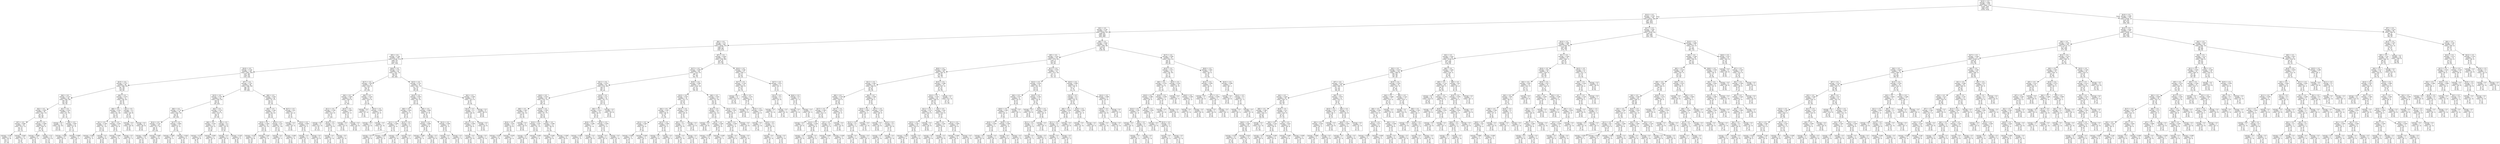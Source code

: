 digraph Tree {
node [shape=box] ;
0 [label="X[19] <= 0.5\nentropy = 0.661\nsamples = 1157\nvalue = [[881, 276]\n[1052, 105]\n[484, 673]\n[1054, 103]]"] ;
1 [label="X[12] <= 0.5\nentropy = 0.725\nsamples = 782\nvalue = [[533, 249]\n[697, 85]\n[421, 361]\n[695, 87]]"] ;
0 -> 1 [labeldistance=2.5, labelangle=45, headlabel="True"] ;
2 [label="X[3] <= 0.5\nentropy = 0.745\nsamples = 521\nvalue = [[294, 227]\n[458, 63]\n[359, 162]\n[452, 69]]"] ;
1 -> 2 ;
3 [label="X[0] <= 0.5\nentropy = 0.75\nsamples = 385\nvalue = [[204, 181]\n[328, 57]\n[299, 86]\n[324, 61]]"] ;
2 -> 3 ;
4 [label="X[5] <= 0.5\nentropy = 0.768\nsamples = 259\nvalue = [[146, 113]\n[206, 53]\n[218, 41]\n[207, 52]]"] ;
3 -> 4 ;
5 [label="X[18] <= 0.5\nentropy = 0.729\nsamples = 195\nvalue = [[95, 100]\n[167, 28]\n[160, 35]\n[163, 32]]"] ;
4 -> 5 ;
6 [label="X[15] <= 0.5\nentropy = 0.707\nsamples = 99\nvalue = [[49, 50]\n[81, 18]\n[74, 25]\n[93, 6]]"] ;
5 -> 6 ;
7 [label="X[6] <= 0.5\nentropy = 0.727\nsamples = 68\nvalue = [[40, 28]\n[58, 10]\n[43, 25]\n[63, 5]]"] ;
6 -> 7 ;
8 [label="X[2] <= 0.5\nentropy = 0.695\nsamples = 46\nvalue = [[33, 13]\n[41, 5]\n[22, 24]\n[42, 4]]"] ;
7 -> 8 ;
9 [label="X[7] <= 0.5\nentropy = 0.686\nsamples = 24\nvalue = [[13, 11]\n[21, 3]\n[15, 9]\n[23, 1]]"] ;
8 -> 9 ;
10 [label="entropy = 0.391\nsamples = 11\nvalue = [[2, 9]\n[10, 1]\n[10, 1]\n[11, 0]]"] ;
9 -> 10 ;
11 [label="entropy = 0.648\nsamples = 13\nvalue = [[11, 2]\n[11, 2]\n[5, 8]\n[12, 1]]"] ;
9 -> 11 ;
12 [label="X[17] <= 0.5\nentropy = 0.589\nsamples = 22\nvalue = [[20, 2]\n[20, 2]\n[7, 15]\n[19, 3]]"] ;
8 -> 12 ;
13 [label="entropy = 0.668\nsamples = 9\nvalue = [[7, 2]\n[9, 0]\n[5, 4]\n[6, 3]]"] ;
12 -> 13 ;
14 [label="entropy = 0.31\nsamples = 13\nvalue = [[13, 0]\n[11, 2]\n[2, 11]\n[13, 0]]"] ;
12 -> 14 ;
15 [label="X[1] <= 0.5\nentropy = 0.552\nsamples = 22\nvalue = [[7, 15]\n[17, 5]\n[21, 1]\n[21, 1]]"] ;
7 -> 15 ;
16 [label="entropy = 0.0\nsamples = 10\nvalue = [[0, 10]\n[10, 0]\n[10, 0]\n[10, 0]]"] ;
15 -> 16 ;
17 [label="X[8] <= 0.5\nentropy = 0.697\nsamples = 12\nvalue = [[7, 5]\n[7, 5]\n[11, 1]\n[11, 1]]"] ;
15 -> 17 ;
18 [label="entropy = 0.496\nsamples = 9\nvalue = [[5, 4]\n[4, 5]\n[9, 0]\n[9, 0]]"] ;
17 -> 18 ;
19 [label="entropy = 0.689\nsamples = 3\nvalue = [[2, 1]\n[3, 0]\n[2, 1]\n[2, 1]]"] ;
17 -> 19 ;
20 [label="X[6] <= 0.5\nentropy = 0.475\nsamples = 31\nvalue = [[9, 22]\n[23, 8]\n[31, 0]\n[30, 1]]"] ;
6 -> 20 ;
21 [label="X[8] <= 0.5\nentropy = 0.353\nsamples = 19\nvalue = [[3, 16]\n[17, 2]\n[19, 0]\n[18, 1]]"] ;
20 -> 21 ;
22 [label="X[1] <= 0.5\nentropy = 0.196\nsamples = 13\nvalue = [[1, 12]\n[12, 1]\n[13, 0]\n[13, 0]]"] ;
21 -> 22 ;
23 [label="entropy = 0.406\nsamples = 4\nvalue = [[1, 3]\n[3, 1]\n[4, 0]\n[4, 0]]"] ;
22 -> 23 ;
24 [label="entropy = 0.0\nsamples = 9\nvalue = [[0, 9]\n[9, 0]\n[9, 0]\n[9, 0]]"] ;
22 -> 24 ;
25 [label="X[1] <= 0.5\nentropy = 0.555\nsamples = 6\nvalue = [[2, 4]\n[5, 1]\n[6, 0]\n[5, 1]]"] ;
21 -> 25 ;
26 [label="entropy = 0.406\nsamples = 4\nvalue = [[1, 3]\n[4, 0]\n[4, 0]\n[3, 1]]"] ;
25 -> 26 ;
27 [label="entropy = 0.5\nsamples = 2\nvalue = [[1, 1]\n[1, 1]\n[2, 0]\n[2, 0]]"] ;
25 -> 27 ;
28 [label="X[1] <= 0.5\nentropy = 0.5\nsamples = 12\nvalue = [[6, 6]\n[6, 6]\n[12, 0]\n[12, 0]]"] ;
20 -> 28 ;
29 [label="entropy = 0.0\nsamples = 6\nvalue = [[0, 6]\n[6, 0]\n[6, 0]\n[6, 0]]"] ;
28 -> 29 ;
30 [label="entropy = 0.0\nsamples = 6\nvalue = [[6, 0]\n[0, 6]\n[6, 0]\n[6, 0]]"] ;
28 -> 30 ;
31 [label="X[7] <= 0.5\nentropy = 0.701\nsamples = 96\nvalue = [[46, 50]\n[86, 10]\n[86, 10]\n[70, 26]]"] ;
5 -> 31 ;
32 [label="X[15] <= 0.5\nentropy = 0.753\nsamples = 62\nvalue = [[39, 23]\n[54, 8]\n[54, 8]\n[39, 23]]"] ;
31 -> 32 ;
33 [label="X[8] <= 0.5\nentropy = 0.778\nsamples = 40\nvalue = [[24, 16]\n[32, 8]\n[34, 6]\n[30, 10]]"] ;
32 -> 33 ;
34 [label="X[14] <= 0.5\nentropy = 0.742\nsamples = 29\nvalue = [[17, 12]\n[25, 4]\n[26, 3]\n[19, 10]]"] ;
33 -> 34 ;
35 [label="entropy = 0.806\nsamples = 14\nvalue = [[11, 3]\n[10, 4]\n[11, 3]\n[10, 4]]"] ;
34 -> 35 ;
36 [label="entropy = 0.485\nsamples = 15\nvalue = [[6, 9]\n[15, 0]\n[15, 0]\n[9, 6]]"] ;
34 -> 36 ;
37 [label="X[17] <= 0.5\nentropy = 0.684\nsamples = 11\nvalue = [[7, 4]\n[7, 4]\n[8, 3]\n[11, 0]]"] ;
33 -> 37 ;
38 [label="entropy = 0.485\nsamples = 5\nvalue = [[2, 3]\n[3, 2]\n[5, 0]\n[5, 0]]"] ;
37 -> 38 ;
39 [label="entropy = 0.642\nsamples = 6\nvalue = [[5, 1]\n[4, 2]\n[3, 3]\n[6, 0]]"] ;
37 -> 39 ;
40 [label="X[2] <= 0.5\nentropy = 0.579\nsamples = 22\nvalue = [[15, 7]\n[22, 0]\n[20, 2]\n[9, 13]]"] ;
32 -> 40 ;
41 [label="X[8] <= 0.5\nentropy = 0.555\nsamples = 12\nvalue = [[10, 2]\n[12, 0]\n[10, 2]\n[4, 8]]"] ;
40 -> 41 ;
42 [label="entropy = 0.272\nsamples = 8\nvalue = [[8, 0]\n[8, 0]\n[7, 1]\n[1, 7]]"] ;
41 -> 42 ;
43 [label="entropy = 0.656\nsamples = 4\nvalue = [[2, 2]\n[4, 0]\n[3, 1]\n[3, 1]]"] ;
41 -> 43 ;
44 [label="X[6] <= 0.5\nentropy = 0.5\nsamples = 10\nvalue = [[5, 5]\n[10, 0]\n[10, 0]\n[5, 5]]"] ;
40 -> 44 ;
45 [label="entropy = 0.0\nsamples = 4\nvalue = [[0, 4]\n[4, 0]\n[4, 0]\n[4, 0]]"] ;
44 -> 45 ;
46 [label="entropy = 0.325\nsamples = 6\nvalue = [[5, 1]\n[6, 0]\n[6, 0]\n[1, 5]]"] ;
44 -> 46 ;
47 [label="X[8] <= 0.5\nentropy = 0.452\nsamples = 34\nvalue = [[7, 27]\n[32, 2]\n[32, 2]\n[31, 3]]"] ;
31 -> 47 ;
48 [label="X[2] <= 0.5\nentropy = 0.342\nsamples = 27\nvalue = [[4, 23]\n[25, 2]\n[27, 0]\n[25, 2]]"] ;
47 -> 48 ;
49 [label="X[16] <= 0.5\nentropy = 0.394\nsamples = 16\nvalue = [[3, 13]\n[15, 1]\n[16, 0]\n[14, 2]]"] ;
48 -> 49 ;
50 [label="entropy = 0.342\nsamples = 11\nvalue = [[2, 9]\n[11, 0]\n[11, 0]\n[9, 2]]"] ;
49 -> 50 ;
51 [label="entropy = 0.361\nsamples = 5\nvalue = [[1, 4]\n[4, 1]\n[5, 0]\n[5, 0]]"] ;
49 -> 51 ;
52 [label="X[15] <= 0.5\nentropy = 0.22\nsamples = 11\nvalue = [[1, 10]\n[10, 1]\n[11, 0]\n[11, 0]]"] ;
48 -> 52 ;
53 [label="entropy = 0.0\nsamples = 7\nvalue = [[0, 7]\n[7, 0]\n[7, 0]\n[7, 0]]"] ;
52 -> 53 ;
54 [label="entropy = 0.406\nsamples = 4\nvalue = [[1, 3]\n[3, 1]\n[4, 0]\n[4, 0]]"] ;
52 -> 54 ;
55 [label="X[17] <= 0.5\nentropy = 0.61\nsamples = 7\nvalue = [[3, 4]\n[7, 0]\n[5, 2]\n[6, 1]]"] ;
47 -> 55 ;
56 [label="entropy = 0.0\nsamples = 3\nvalue = [[0, 3]\n[3, 0]\n[3, 0]\n[3, 0]]"] ;
55 -> 56 ;
57 [label="X[14] <= 0.5\nentropy = 0.656\nsamples = 4\nvalue = [[3, 1]\n[4, 0]\n[2, 2]\n[3, 1]]"] ;
55 -> 57 ;
58 [label="entropy = 0.5\nsamples = 2\nvalue = [[1, 1]\n[2, 0]\n[2, 0]\n[1, 1]]"] ;
57 -> 58 ;
59 [label="entropy = 0.0\nsamples = 2\nvalue = [[2, 0]\n[2, 0]\n[0, 2]\n[2, 0]]"] ;
57 -> 59 ;
60 [label="X[20] <= 0.5\nentropy = 0.76\nsamples = 64\nvalue = [[51, 13]\n[39, 25]\n[58, 6]\n[44, 20]]"] ;
4 -> 60 ;
61 [label="X[17] <= 0.5\nentropy = 0.58\nsamples = 30\nvalue = [[30, 0]\n[18, 12]\n[28, 2]\n[14, 16]]"] ;
60 -> 61 ;
62 [label="X[8] <= 0.5\nentropy = 0.405\nsamples = 20\nvalue = [[20, 0]\n[17, 3]\n[19, 1]\n[4, 16]]"] ;
61 -> 62 ;
63 [label="X[11] <= 0.5\nentropy = 0.196\nsamples = 13\nvalue = [[13, 0]\n[13, 0]\n[12, 1]\n[1, 12]]"] ;
62 -> 63 ;
64 [label="entropy = 0.0\nsamples = 11\nvalue = [[11, 0]\n[11, 0]\n[11, 0]\n[0, 11]]"] ;
63 -> 64 ;
65 [label="X[16] <= 0.5\nentropy = 0.5\nsamples = 2\nvalue = [[2, 0]\n[2, 0]\n[1, 1]\n[1, 1]]"] ;
63 -> 65 ;
66 [label="entropy = 0.0\nsamples = 1\nvalue = [[1, 0]\n[1, 0]\n[0, 1]\n[1, 0]]"] ;
65 -> 66 ;
67 [label="entropy = 0.0\nsamples = 1\nvalue = [[1, 0]\n[1, 0]\n[1, 0]\n[0, 1]]"] ;
65 -> 67 ;
68 [label="X[15] <= 0.5\nentropy = 0.493\nsamples = 7\nvalue = [[7, 0]\n[4, 3]\n[7, 0]\n[3, 4]]"] ;
62 -> 68 ;
69 [label="entropy = 0.0\nsamples = 3\nvalue = [[3, 0]\n[0, 3]\n[3, 0]\n[3, 0]]"] ;
68 -> 69 ;
70 [label="entropy = 0.0\nsamples = 4\nvalue = [[4, 0]\n[4, 0]\n[4, 0]\n[0, 4]]"] ;
68 -> 70 ;
71 [label="X[8] <= 0.5\nentropy = 0.234\nsamples = 10\nvalue = [[10, 0]\n[1, 9]\n[9, 1]\n[10, 0]]"] ;
61 -> 71 ;
72 [label="entropy = 0.0\nsamples = 7\nvalue = [[7, 0]\n[0, 7]\n[7, 0]\n[7, 0]]"] ;
71 -> 72 ;
73 [label="X[14] <= 0.5\nentropy = 0.459\nsamples = 3\nvalue = [[3, 0]\n[1, 2]\n[2, 1]\n[3, 0]]"] ;
71 -> 73 ;
74 [label="entropy = 0.0\nsamples = 2\nvalue = [[2, 0]\n[0, 2]\n[2, 0]\n[2, 0]]"] ;
73 -> 74 ;
75 [label="entropy = 0.0\nsamples = 1\nvalue = [[1, 0]\n[1, 0]\n[0, 1]\n[1, 0]]"] ;
73 -> 75 ;
76 [label="X[15] <= 0.5\nentropy = 0.741\nsamples = 34\nvalue = [[21, 13]\n[21, 13]\n[30, 4]\n[30, 4]]"] ;
60 -> 76 ;
77 [label="X[16] <= 0.5\nentropy = 0.653\nsamples = 22\nvalue = [[9, 13]\n[18, 4]\n[21, 1]\n[18, 4]]"] ;
76 -> 77 ;
78 [label="X[8] <= 0.5\nentropy = 0.443\nsamples = 9\nvalue = [[2, 7]\n[9, 0]\n[8, 1]\n[8, 1]]"] ;
77 -> 78 ;
79 [label="X[11] <= 0.5\nentropy = 0.296\nsamples = 7\nvalue = [[1, 6]\n[7, 0]\n[7, 0]\n[6, 1]]"] ;
78 -> 79 ;
80 [label="entropy = 0.0\nsamples = 4\nvalue = [[0, 4]\n[4, 0]\n[4, 0]\n[4, 0]]"] ;
79 -> 80 ;
81 [label="entropy = 0.459\nsamples = 3\nvalue = [[1, 2]\n[3, 0]\n[3, 0]\n[2, 1]]"] ;
79 -> 81 ;
82 [label="X[13] <= 0.5\nentropy = 0.5\nsamples = 2\nvalue = [[1, 1]\n[2, 0]\n[1, 1]\n[2, 0]]"] ;
78 -> 82 ;
83 [label="entropy = 0.0\nsamples = 1\nvalue = [[1, 0]\n[1, 0]\n[0, 1]\n[1, 0]]"] ;
82 -> 83 ;
84 [label="entropy = 0.0\nsamples = 1\nvalue = [[0, 1]\n[1, 0]\n[1, 0]\n[1, 0]]"] ;
82 -> 84 ;
85 [label="X[8] <= 0.5\nentropy = 0.666\nsamples = 13\nvalue = [[7, 6]\n[9, 4]\n[13, 0]\n[10, 3]]"] ;
77 -> 85 ;
86 [label="X[14] <= 0.5\nentropy = 0.668\nsamples = 9\nvalue = [[6, 3]\n[5, 4]\n[9, 0]\n[7, 2]]"] ;
85 -> 86 ;
87 [label="entropy = 0.485\nsamples = 5\nvalue = [[2, 3]\n[3, 2]\n[5, 0]\n[5, 0]]"] ;
86 -> 87 ;
88 [label="entropy = 0.5\nsamples = 4\nvalue = [[4, 0]\n[2, 2]\n[4, 0]\n[2, 2]]"] ;
86 -> 88 ;
89 [label="X[13] <= 0.5\nentropy = 0.406\nsamples = 4\nvalue = [[1, 3]\n[4, 0]\n[4, 0]\n[3, 1]]"] ;
85 -> 89 ;
90 [label="entropy = 0.0\nsamples = 2\nvalue = [[0, 2]\n[2, 0]\n[2, 0]\n[2, 0]]"] ;
89 -> 90 ;
91 [label="entropy = 0.5\nsamples = 2\nvalue = [[1, 1]\n[2, 0]\n[2, 0]\n[1, 1]]"] ;
89 -> 91 ;
92 [label="X[2] <= 0.5\nentropy = 0.406\nsamples = 12\nvalue = [[12, 0]\n[3, 9]\n[9, 3]\n[12, 0]]"] ;
76 -> 92 ;
93 [label="X[13] <= 0.5\nentropy = 0.5\nsamples = 6\nvalue = [[6, 0]\n[3, 3]\n[3, 3]\n[6, 0]]"] ;
92 -> 93 ;
94 [label="X[11] <= 0.5\nentropy = 0.406\nsamples = 4\nvalue = [[4, 0]\n[3, 1]\n[1, 3]\n[4, 0]]"] ;
93 -> 94 ;
95 [label="entropy = 0.0\nsamples = 3\nvalue = [[3, 0]\n[3, 0]\n[0, 3]\n[3, 0]]"] ;
94 -> 95 ;
96 [label="entropy = 0.0\nsamples = 1\nvalue = [[1, 0]\n[0, 1]\n[1, 0]\n[1, 0]]"] ;
94 -> 96 ;
97 [label="entropy = 0.0\nsamples = 2\nvalue = [[2, 0]\n[0, 2]\n[2, 0]\n[2, 0]]"] ;
93 -> 97 ;
98 [label="entropy = 0.0\nsamples = 6\nvalue = [[6, 0]\n[0, 6]\n[6, 0]\n[6, 0]]"] ;
92 -> 98 ;
99 [label="X[7] <= 0.5\nentropy = 0.628\nsamples = 126\nvalue = [[58, 68]\n[122, 4]\n[81, 45]\n[117, 9]]"] ;
3 -> 99 ;
100 [label="X[17] <= 0.5\nentropy = 0.559\nsamples = 99\nvalue = [[32, 67]\n[96, 3]\n[77, 22]\n[92, 7]]"] ;
99 -> 100 ;
101 [label="X[11] <= 0.5\nentropy = 0.476\nsamples = 62\nvalue = [[14, 48]\n[59, 3]\n[55, 7]\n[58, 4]]"] ;
100 -> 101 ;
102 [label="X[20] <= 0.5\nentropy = 0.533\nsamples = 43\nvalue = [[12, 31]\n[41, 2]\n[36, 7]\n[40, 3]]"] ;
101 -> 102 ;
103 [label="X[8] <= 0.5\nentropy = 0.487\nsamples = 19\nvalue = [[5, 14]\n[19, 0]\n[17, 2]\n[16, 3]]"] ;
102 -> 103 ;
104 [label="X[14] <= 0.5\nentropy = 0.59\nsamples = 13\nvalue = [[5, 8]\n[13, 0]\n[11, 2]\n[10, 3]]"] ;
103 -> 104 ;
105 [label="entropy = 0.325\nsamples = 6\nvalue = [[1, 5]\n[6, 0]\n[6, 0]\n[5, 1]]"] ;
104 -> 105 ;
106 [label="entropy = 0.678\nsamples = 7\nvalue = [[4, 3]\n[7, 0]\n[5, 2]\n[5, 2]]"] ;
104 -> 106 ;
107 [label="entropy = 0.0\nsamples = 6\nvalue = [[0, 6]\n[6, 0]\n[6, 0]\n[6, 0]]"] ;
103 -> 107 ;
108 [label="X[16] <= 0.5\nentropy = 0.506\nsamples = 24\nvalue = [[7, 17]\n[22, 2]\n[19, 5]\n[24, 0]]"] ;
102 -> 108 ;
109 [label="X[10] <= 0.5\nentropy = 0.207\nsamples = 12\nvalue = [[1, 11]\n[11, 1]\n[12, 0]\n[12, 0]]"] ;
108 -> 109 ;
110 [label="entropy = 0.0\nsamples = 9\nvalue = [[0, 9]\n[9, 0]\n[9, 0]\n[9, 0]]"] ;
109 -> 110 ;
111 [label="entropy = 0.459\nsamples = 3\nvalue = [[1, 2]\n[2, 1]\n[3, 0]\n[3, 0]]"] ;
109 -> 111 ;
112 [label="X[8] <= 0.5\nentropy = 0.598\nsamples = 12\nvalue = [[6, 6]\n[11, 1]\n[7, 5]\n[12, 0]]"] ;
108 -> 112 ;
113 [label="entropy = 0.406\nsamples = 8\nvalue = [[2, 6]\n[8, 0]\n[6, 2]\n[8, 0]]"] ;
112 -> 113 ;
114 [label="entropy = 0.406\nsamples = 4\nvalue = [[4, 0]\n[3, 1]\n[1, 3]\n[4, 0]]"] ;
112 -> 114 ;
115 [label="X[18] <= 0.5\nentropy = 0.27\nsamples = 19\nvalue = [[2, 17]\n[18, 1]\n[19, 0]\n[18, 1]]"] ;
101 -> 115 ;
116 [label="X[6] <= 0.5\nentropy = 0.415\nsamples = 10\nvalue = [[2, 8]\n[9, 1]\n[10, 0]\n[9, 1]]"] ;
115 -> 116 ;
117 [label="X[16] <= 0.5\nentropy = 0.296\nsamples = 7\nvalue = [[1, 6]\n[6, 1]\n[7, 0]\n[7, 0]]"] ;
116 -> 117 ;
118 [label="entropy = 0.406\nsamples = 4\nvalue = [[1, 3]\n[3, 1]\n[4, 0]\n[4, 0]]"] ;
117 -> 118 ;
119 [label="entropy = 0.0\nsamples = 3\nvalue = [[0, 3]\n[3, 0]\n[3, 0]\n[3, 0]]"] ;
117 -> 119 ;
120 [label="X[16] <= 0.5\nentropy = 0.459\nsamples = 3\nvalue = [[1, 2]\n[3, 0]\n[3, 0]\n[2, 1]]"] ;
116 -> 120 ;
121 [label="entropy = 0.0\nsamples = 2\nvalue = [[0, 2]\n[2, 0]\n[2, 0]\n[2, 0]]"] ;
120 -> 121 ;
122 [label="entropy = 0.0\nsamples = 1\nvalue = [[1, 0]\n[1, 0]\n[1, 0]\n[0, 1]]"] ;
120 -> 122 ;
123 [label="entropy = 0.0\nsamples = 9\nvalue = [[0, 9]\n[9, 0]\n[9, 0]\n[9, 0]]"] ;
115 -> 123 ;
124 [label="X[18] <= 0.5\nentropy = 0.595\nsamples = 37\nvalue = [[18, 19]\n[37, 0]\n[22, 15]\n[34, 3]]"] ;
100 -> 124 ;
125 [label="X[10] <= 0.5\nentropy = 0.547\nsamples = 16\nvalue = [[11, 5]\n[16, 0]\n[6, 10]\n[15, 1]]"] ;
124 -> 125 ;
126 [label="X[4] <= 0.5\nentropy = 0.497\nsamples = 11\nvalue = [[6, 5]\n[11, 0]\n[5, 6]\n[11, 0]]"] ;
125 -> 126 ;
127 [label="X[13] <= 0.5\nentropy = 0.493\nsamples = 7\nvalue = [[3, 4]\n[7, 0]\n[4, 3]\n[7, 0]]"] ;
126 -> 127 ;
128 [label="entropy = 0.406\nsamples = 4\nvalue = [[1, 3]\n[4, 0]\n[3, 1]\n[4, 0]]"] ;
127 -> 128 ;
129 [label="entropy = 0.459\nsamples = 3\nvalue = [[2, 1]\n[3, 0]\n[1, 2]\n[3, 0]]"] ;
127 -> 129 ;
130 [label="X[13] <= 0.5\nentropy = 0.406\nsamples = 4\nvalue = [[3, 1]\n[4, 0]\n[1, 3]\n[4, 0]]"] ;
126 -> 130 ;
131 [label="entropy = 0.0\nsamples = 3\nvalue = [[3, 0]\n[3, 0]\n[0, 3]\n[3, 0]]"] ;
130 -> 131 ;
132 [label="entropy = 0.0\nsamples = 1\nvalue = [[0, 1]\n[1, 0]\n[1, 0]\n[1, 0]]"] ;
130 -> 132 ;
133 [label="X[13] <= 0.5\nentropy = 0.361\nsamples = 5\nvalue = [[5, 0]\n[5, 0]\n[1, 4]\n[4, 1]]"] ;
125 -> 133 ;
134 [label="X[5] <= 0.5\nentropy = 0.5\nsamples = 2\nvalue = [[2, 0]\n[2, 0]\n[1, 1]\n[1, 1]]"] ;
133 -> 134 ;
135 [label="entropy = 0.0\nsamples = 1\nvalue = [[1, 0]\n[1, 0]\n[0, 1]\n[1, 0]]"] ;
134 -> 135 ;
136 [label="entropy = 0.0\nsamples = 1\nvalue = [[1, 0]\n[1, 0]\n[1, 0]\n[0, 1]]"] ;
134 -> 136 ;
137 [label="entropy = 0.0\nsamples = 3\nvalue = [[3, 0]\n[3, 0]\n[0, 3]\n[3, 0]]"] ;
133 -> 137 ;
138 [label="X[8] <= 0.5\nentropy = 0.541\nsamples = 21\nvalue = [[7, 14]\n[21, 0]\n[16, 5]\n[19, 2]]"] ;
124 -> 138 ;
139 [label="X[14] <= 0.5\nentropy = 0.41\nsamples = 15\nvalue = [[3, 12]\n[15, 0]\n[14, 1]\n[13, 2]]"] ;
138 -> 139 ;
140 [label="entropy = 0.0\nsamples = 6\nvalue = [[0, 6]\n[6, 0]\n[6, 0]\n[6, 0]]"] ;
139 -> 140 ;
141 [label="X[11] <= 0.5\nentropy = 0.546\nsamples = 9\nvalue = [[3, 6]\n[9, 0]\n[8, 1]\n[7, 2]]"] ;
139 -> 141 ;
142 [label="entropy = 0.325\nsamples = 6\nvalue = [[1, 5]\n[6, 0]\n[5, 1]\n[6, 0]]"] ;
141 -> 142 ;
143 [label="entropy = 0.459\nsamples = 3\nvalue = [[2, 1]\n[3, 0]\n[3, 0]\n[1, 2]]"] ;
141 -> 143 ;
144 [label="X[14] <= 0.5\nentropy = 0.459\nsamples = 6\nvalue = [[4, 2]\n[6, 0]\n[2, 4]\n[6, 0]]"] ;
138 -> 144 ;
145 [label="X[6] <= 0.5\nentropy = 0.459\nsamples = 3\nvalue = [[1, 2]\n[3, 0]\n[2, 1]\n[3, 0]]"] ;
144 -> 145 ;
146 [label="entropy = 0.0\nsamples = 2\nvalue = [[0, 2]\n[2, 0]\n[2, 0]\n[2, 0]]"] ;
145 -> 146 ;
147 [label="entropy = 0.0\nsamples = 1\nvalue = [[1, 0]\n[1, 0]\n[0, 1]\n[1, 0]]"] ;
145 -> 147 ;
148 [label="entropy = 0.0\nsamples = 3\nvalue = [[3, 0]\n[3, 0]\n[0, 3]\n[3, 0]]"] ;
144 -> 148 ;
149 [label="X[10] <= 0.5\nentropy = 0.361\nsamples = 27\nvalue = [[26, 1]\n[26, 1]\n[4, 23]\n[25, 2]]"] ;
99 -> 149 ;
150 [label="X[17] <= 0.5\nentropy = 0.129\nsamples = 23\nvalue = [[23, 0]\n[23, 0]\n[1, 22]\n[22, 1]]"] ;
149 -> 150 ;
151 [label="entropy = 0.0\nsamples = 15\nvalue = [[15, 0]\n[15, 0]\n[0, 15]\n[15, 0]]"] ;
150 -> 151 ;
152 [label="X[8] <= 0.5\nentropy = 0.272\nsamples = 8\nvalue = [[8, 0]\n[8, 0]\n[1, 7]\n[7, 1]]"] ;
150 -> 152 ;
153 [label="entropy = 0.0\nsamples = 5\nvalue = [[5, 0]\n[5, 0]\n[0, 5]\n[5, 0]]"] ;
152 -> 153 ;
154 [label="X[14] <= 0.5\nentropy = 0.459\nsamples = 3\nvalue = [[3, 0]\n[3, 0]\n[1, 2]\n[2, 1]]"] ;
152 -> 154 ;
155 [label="entropy = 0.0\nsamples = 1\nvalue = [[1, 0]\n[1, 0]\n[0, 1]\n[1, 0]]"] ;
154 -> 155 ;
156 [label="X[18] <= 0.5\nentropy = 0.5\nsamples = 2\nvalue = [[2, 0]\n[2, 0]\n[1, 1]\n[1, 1]]"] ;
154 -> 156 ;
157 [label="entropy = 0.0\nsamples = 1\nvalue = [[1, 0]\n[1, 0]\n[0, 1]\n[1, 0]]"] ;
156 -> 157 ;
158 [label="entropy = 0.0\nsamples = 1\nvalue = [[1, 0]\n[1, 0]\n[1, 0]\n[0, 1]]"] ;
156 -> 158 ;
159 [label="X[17] <= 0.5\nentropy = 0.811\nsamples = 4\nvalue = [[3, 1]\n[3, 1]\n[3, 1]\n[3, 1]]"] ;
149 -> 159 ;
160 [label="X[13] <= 0.5\nentropy = 0.5\nsamples = 2\nvalue = [[2, 0]\n[1, 1]\n[1, 1]\n[2, 0]]"] ;
159 -> 160 ;
161 [label="entropy = 0.0\nsamples = 1\nvalue = [[1, 0]\n[0, 1]\n[1, 0]\n[1, 0]]"] ;
160 -> 161 ;
162 [label="entropy = 0.0\nsamples = 1\nvalue = [[1, 0]\n[1, 0]\n[0, 1]\n[1, 0]]"] ;
160 -> 162 ;
163 [label="X[20] <= 0.5\nentropy = 0.5\nsamples = 2\nvalue = [[1, 1]\n[2, 0]\n[2, 0]\n[1, 1]]"] ;
159 -> 163 ;
164 [label="entropy = 0.0\nsamples = 1\nvalue = [[1, 0]\n[1, 0]\n[1, 0]\n[0, 1]]"] ;
163 -> 164 ;
165 [label="entropy = 0.0\nsamples = 1\nvalue = [[0, 1]\n[1, 0]\n[1, 0]\n[1, 0]]"] ;
163 -> 165 ;
166 [label="X[6] <= 0.5\nentropy = 0.624\nsamples = 136\nvalue = [[90, 46]\n[130, 6]\n[60, 76]\n[128, 8]]"] ;
2 -> 166 ;
167 [label="X[5] <= 0.5\nentropy = 0.552\nsamples = 101\nvalue = [[76, 25]\n[100, 1]\n[34, 67]\n[93, 8]]"] ;
166 -> 167 ;
168 [label="X[20] <= 0.5\nentropy = 0.399\nsamples = 69\nvalue = [[63, 6]\n[69, 0]\n[13, 56]\n[62, 7]]"] ;
167 -> 168 ;
169 [label="X[11] <= 0.5\nentropy = 0.461\nsamples = 32\nvalue = [[26, 6]\n[32, 0]\n[8, 24]\n[30, 2]]"] ;
168 -> 169 ;
170 [label="X[8] <= 0.5\nentropy = 0.378\nsamples = 23\nvalue = [[18, 5]\n[23, 0]\n[5, 18]\n[23, 0]]"] ;
169 -> 170 ;
171 [label="X[17] <= 0.5\nentropy = 0.283\nsamples = 15\nvalue = [[13, 2]\n[15, 0]\n[2, 13]\n[15, 0]]"] ;
170 -> 171 ;
172 [label="entropy = 0.0\nsamples = 9\nvalue = [[9, 0]\n[9, 0]\n[0, 9]\n[9, 0]]"] ;
171 -> 172 ;
173 [label="X[14] <= 0.5\nentropy = 0.459\nsamples = 6\nvalue = [[4, 2]\n[6, 0]\n[2, 4]\n[6, 0]]"] ;
171 -> 173 ;
174 [label="entropy = 0.0\nsamples = 2\nvalue = [[2, 0]\n[2, 0]\n[0, 2]\n[2, 0]]"] ;
173 -> 174 ;
175 [label="entropy = 0.5\nsamples = 4\nvalue = [[2, 2]\n[4, 0]\n[2, 2]\n[4, 0]]"] ;
173 -> 175 ;
176 [label="X[17] <= 0.5\nentropy = 0.477\nsamples = 8\nvalue = [[5, 3]\n[8, 0]\n[3, 5]\n[8, 0]]"] ;
170 -> 176 ;
177 [label="X[7] <= 0.5\nentropy = 0.5\nsamples = 6\nvalue = [[3, 3]\n[6, 0]\n[3, 3]\n[6, 0]]"] ;
176 -> 177 ;
178 [label="entropy = 0.459\nsamples = 3\nvalue = [[2, 1]\n[3, 0]\n[1, 2]\n[3, 0]]"] ;
177 -> 178 ;
179 [label="entropy = 0.459\nsamples = 3\nvalue = [[1, 2]\n[3, 0]\n[2, 1]\n[3, 0]]"] ;
177 -> 179 ;
180 [label="entropy = 0.0\nsamples = 2\nvalue = [[2, 0]\n[2, 0]\n[0, 2]\n[2, 0]]"] ;
176 -> 180 ;
181 [label="X[4] <= 0.5\nentropy = 0.546\nsamples = 9\nvalue = [[8, 1]\n[9, 0]\n[3, 6]\n[7, 2]]"] ;
169 -> 181 ;
182 [label="X[16] <= 0.5\nentropy = 0.689\nsamples = 3\nvalue = [[2, 1]\n[3, 0]\n[2, 1]\n[2, 1]]"] ;
181 -> 182 ;
183 [label="X[13] <= 0.5\nentropy = 0.5\nsamples = 2\nvalue = [[1, 1]\n[2, 0]\n[1, 1]\n[2, 0]]"] ;
182 -> 183 ;
184 [label="entropy = 0.0\nsamples = 1\nvalue = [[1, 0]\n[1, 0]\n[0, 1]\n[1, 0]]"] ;
183 -> 184 ;
185 [label="entropy = 0.0\nsamples = 1\nvalue = [[0, 1]\n[1, 0]\n[1, 0]\n[1, 0]]"] ;
183 -> 185 ;
186 [label="entropy = 0.0\nsamples = 1\nvalue = [[1, 0]\n[1, 0]\n[1, 0]\n[0, 1]]"] ;
182 -> 186 ;
187 [label="X[17] <= 0.5\nentropy = 0.325\nsamples = 6\nvalue = [[6, 0]\n[6, 0]\n[1, 5]\n[5, 1]]"] ;
181 -> 187 ;
188 [label="entropy = 0.0\nsamples = 4\nvalue = [[4, 0]\n[4, 0]\n[0, 4]\n[4, 0]]"] ;
187 -> 188 ;
189 [label="X[14] <= 0.5\nentropy = 0.5\nsamples = 2\nvalue = [[2, 0]\n[2, 0]\n[1, 1]\n[1, 1]]"] ;
187 -> 189 ;
190 [label="entropy = 0.0\nsamples = 1\nvalue = [[1, 0]\n[1, 0]\n[0, 1]\n[1, 0]]"] ;
189 -> 190 ;
191 [label="entropy = 0.0\nsamples = 1\nvalue = [[1, 0]\n[1, 0]\n[1, 0]\n[0, 1]]"] ;
189 -> 191 ;
192 [label="X[10] <= 0.5\nentropy = 0.286\nsamples = 37\nvalue = [[37, 0]\n[37, 0]\n[5, 32]\n[32, 5]]"] ;
168 -> 192 ;
193 [label="X[14] <= 0.5\nentropy = 0.353\nsamples = 26\nvalue = [[26, 0]\n[26, 0]\n[5, 21]\n[21, 5]]"] ;
192 -> 193 ;
194 [label="X[11] <= 0.5\nentropy = 0.272\nsamples = 16\nvalue = [[16, 0]\n[16, 0]\n[2, 14]\n[14, 2]]"] ;
193 -> 194 ;
195 [label="X[15] <= 0.5\nentropy = 0.361\nsamples = 10\nvalue = [[10, 0]\n[10, 0]\n[2, 8]\n[8, 2]]"] ;
194 -> 195 ;
196 [label="entropy = 0.432\nsamples = 7\nvalue = [[7, 0]\n[7, 0]\n[2, 5]\n[5, 2]]"] ;
195 -> 196 ;
197 [label="entropy = 0.0\nsamples = 3\nvalue = [[3, 0]\n[3, 0]\n[0, 3]\n[3, 0]]"] ;
195 -> 197 ;
198 [label="entropy = 0.0\nsamples = 6\nvalue = [[6, 0]\n[6, 0]\n[0, 6]\n[6, 0]]"] ;
194 -> 198 ;
199 [label="X[4] <= 0.5\nentropy = 0.441\nsamples = 10\nvalue = [[10, 0]\n[10, 0]\n[3, 7]\n[7, 3]]"] ;
193 -> 199 ;
200 [label="X[8] <= 0.5\nentropy = 0.361\nsamples = 5\nvalue = [[5, 0]\n[5, 0]\n[1, 4]\n[4, 1]]"] ;
199 -> 200 ;
201 [label="entropy = 0.0\nsamples = 3\nvalue = [[3, 0]\n[3, 0]\n[0, 3]\n[3, 0]]"] ;
200 -> 201 ;
202 [label="entropy = 0.5\nsamples = 2\nvalue = [[2, 0]\n[2, 0]\n[1, 1]\n[1, 1]]"] ;
200 -> 202 ;
203 [label="X[11] <= 0.5\nentropy = 0.485\nsamples = 5\nvalue = [[5, 0]\n[5, 0]\n[2, 3]\n[3, 2]]"] ;
199 -> 203 ;
204 [label="entropy = 0.406\nsamples = 4\nvalue = [[4, 0]\n[4, 0]\n[1, 3]\n[3, 1]]"] ;
203 -> 204 ;
205 [label="entropy = 0.0\nsamples = 1\nvalue = [[1, 0]\n[1, 0]\n[1, 0]\n[0, 1]]"] ;
203 -> 205 ;
206 [label="entropy = 0.0\nsamples = 11\nvalue = [[11, 0]\n[11, 0]\n[0, 11]\n[11, 0]]"] ;
192 -> 206 ;
207 [label="X[17] <= 0.5\nentropy = 0.576\nsamples = 32\nvalue = [[13, 19]\n[31, 1]\n[21, 11]\n[31, 1]]"] ;
167 -> 207 ;
208 [label="X[14] <= 0.5\nentropy = 0.416\nsamples = 19\nvalue = [[5, 14]\n[19, 0]\n[14, 5]\n[19, 0]]"] ;
207 -> 208 ;
209 [label="X[9] <= 0.5\nentropy = 0.477\nsamples = 8\nvalue = [[3, 5]\n[8, 0]\n[5, 3]\n[8, 0]]"] ;
208 -> 209 ;
210 [label="X[20] <= 0.5\nentropy = 0.493\nsamples = 7\nvalue = [[3, 4]\n[7, 0]\n[4, 3]\n[7, 0]]"] ;
209 -> 210 ;
211 [label="X[16] <= 0.5\nentropy = 0.459\nsamples = 3\nvalue = [[2, 1]\n[3, 0]\n[1, 2]\n[3, 0]]"] ;
210 -> 211 ;
212 [label="entropy = 0.0\nsamples = 2\nvalue = [[2, 0]\n[2, 0]\n[0, 2]\n[2, 0]]"] ;
211 -> 212 ;
213 [label="entropy = 0.0\nsamples = 1\nvalue = [[0, 1]\n[1, 0]\n[1, 0]\n[1, 0]]"] ;
211 -> 213 ;
214 [label="X[16] <= 0.5\nentropy = 0.406\nsamples = 4\nvalue = [[1, 3]\n[4, 0]\n[3, 1]\n[4, 0]]"] ;
210 -> 214 ;
215 [label="entropy = 0.0\nsamples = 2\nvalue = [[0, 2]\n[2, 0]\n[2, 0]\n[2, 0]]"] ;
214 -> 215 ;
216 [label="entropy = 0.5\nsamples = 2\nvalue = [[1, 1]\n[2, 0]\n[1, 1]\n[2, 0]]"] ;
214 -> 216 ;
217 [label="entropy = 0.0\nsamples = 1\nvalue = [[0, 1]\n[1, 0]\n[1, 0]\n[1, 0]]"] ;
209 -> 217 ;
218 [label="X[16] <= 0.5\nentropy = 0.342\nsamples = 11\nvalue = [[2, 9]\n[11, 0]\n[9, 2]\n[11, 0]]"] ;
208 -> 218 ;
219 [label="entropy = 0.0\nsamples = 6\nvalue = [[0, 6]\n[6, 0]\n[6, 0]\n[6, 0]]"] ;
218 -> 219 ;
220 [label="X[10] <= 0.5\nentropy = 0.485\nsamples = 5\nvalue = [[2, 3]\n[5, 0]\n[3, 2]\n[5, 0]]"] ;
218 -> 220 ;
221 [label="X[11] <= 0.5\nentropy = 0.5\nsamples = 4\nvalue = [[2, 2]\n[4, 0]\n[2, 2]\n[4, 0]]"] ;
220 -> 221 ;
222 [label="entropy = 0.5\nsamples = 2\nvalue = [[1, 1]\n[2, 0]\n[1, 1]\n[2, 0]]"] ;
221 -> 222 ;
223 [label="entropy = 0.5\nsamples = 2\nvalue = [[1, 1]\n[2, 0]\n[1, 1]\n[2, 0]]"] ;
221 -> 223 ;
224 [label="entropy = 0.0\nsamples = 1\nvalue = [[0, 1]\n[1, 0]\n[1, 0]\n[1, 0]]"] ;
220 -> 224 ;
225 [label="X[10] <= 0.5\nentropy = 0.685\nsamples = 13\nvalue = [[8, 5]\n[12, 1]\n[7, 6]\n[12, 1]]"] ;
207 -> 225 ;
226 [label="X[13] <= 0.5\nentropy = 0.5\nsamples = 10\nvalue = [[5, 5]\n[10, 0]\n[5, 5]\n[10, 0]]"] ;
225 -> 226 ;
227 [label="X[8] <= 0.5\nentropy = 0.459\nsamples = 6\nvalue = [[4, 2]\n[6, 0]\n[2, 4]\n[6, 0]]"] ;
226 -> 227 ;
228 [label="X[11] <= 0.5\nentropy = 0.5\nsamples = 4\nvalue = [[2, 2]\n[4, 0]\n[2, 2]\n[4, 0]]"] ;
227 -> 228 ;
229 [label="entropy = 0.5\nsamples = 2\nvalue = [[1, 1]\n[2, 0]\n[1, 1]\n[2, 0]]"] ;
228 -> 229 ;
230 [label="entropy = 0.5\nsamples = 2\nvalue = [[1, 1]\n[2, 0]\n[1, 1]\n[2, 0]]"] ;
228 -> 230 ;
231 [label="entropy = 0.0\nsamples = 2\nvalue = [[2, 0]\n[2, 0]\n[0, 2]\n[2, 0]]"] ;
227 -> 231 ;
232 [label="X[18] <= 0.5\nentropy = 0.406\nsamples = 4\nvalue = [[1, 3]\n[4, 0]\n[3, 1]\n[4, 0]]"] ;
226 -> 232 ;
233 [label="entropy = 0.0\nsamples = 1\nvalue = [[1, 0]\n[1, 0]\n[0, 1]\n[1, 0]]"] ;
232 -> 233 ;
234 [label="entropy = 0.0\nsamples = 3\nvalue = [[0, 3]\n[3, 0]\n[3, 0]\n[3, 0]]"] ;
232 -> 234 ;
235 [label="X[14] <= 0.5\nentropy = 0.689\nsamples = 3\nvalue = [[3, 0]\n[2, 1]\n[2, 1]\n[2, 1]]"] ;
225 -> 235 ;
236 [label="X[18] <= 0.5\nentropy = 0.5\nsamples = 2\nvalue = [[2, 0]\n[1, 1]\n[2, 0]\n[1, 1]]"] ;
235 -> 236 ;
237 [label="entropy = 0.0\nsamples = 1\nvalue = [[1, 0]\n[1, 0]\n[1, 0]\n[0, 1]]"] ;
236 -> 237 ;
238 [label="entropy = 0.0\nsamples = 1\nvalue = [[1, 0]\n[0, 1]\n[1, 0]\n[1, 0]]"] ;
236 -> 238 ;
239 [label="entropy = 0.0\nsamples = 1\nvalue = [[1, 0]\n[1, 0]\n[0, 1]\n[1, 0]]"] ;
235 -> 239 ;
240 [label="X[17] <= 0.5\nentropy = 0.596\nsamples = 35\nvalue = [[14, 21]\n[30, 5]\n[26, 9]\n[35, 0]]"] ;
166 -> 240 ;
241 [label="X[15] <= 0.5\nentropy = 0.471\nsamples = 22\nvalue = [[6, 16]\n[17, 5]\n[21, 1]\n[22, 0]]"] ;
240 -> 241 ;
242 [label="X[8] <= 0.5\nentropy = 0.578\nsamples = 12\nvalue = [[5, 7]\n[8, 4]\n[11, 1]\n[12, 0]]"] ;
241 -> 242 ;
243 [label="X[18] <= 0.5\nentropy = 0.496\nsamples = 9\nvalue = [[4, 5]\n[5, 4]\n[9, 0]\n[9, 0]]"] ;
242 -> 243 ;
244 [label="X[14] <= 0.5\nentropy = 0.361\nsamples = 5\nvalue = [[1, 4]\n[4, 1]\n[5, 0]\n[5, 0]]"] ;
243 -> 244 ;
245 [label="entropy = 0.0\nsamples = 3\nvalue = [[0, 3]\n[3, 0]\n[3, 0]\n[3, 0]]"] ;
244 -> 245 ;
246 [label="X[9] <= 0.5\nentropy = 0.5\nsamples = 2\nvalue = [[1, 1]\n[1, 1]\n[2, 0]\n[2, 0]]"] ;
244 -> 246 ;
247 [label="entropy = 0.0\nsamples = 1\nvalue = [[0, 1]\n[1, 0]\n[1, 0]\n[1, 0]]"] ;
246 -> 247 ;
248 [label="entropy = 0.0\nsamples = 1\nvalue = [[1, 0]\n[0, 1]\n[1, 0]\n[1, 0]]"] ;
246 -> 248 ;
249 [label="X[10] <= 0.5\nentropy = 0.406\nsamples = 4\nvalue = [[3, 1]\n[1, 3]\n[4, 0]\n[4, 0]]"] ;
243 -> 249 ;
250 [label="entropy = 0.0\nsamples = 2\nvalue = [[2, 0]\n[0, 2]\n[2, 0]\n[2, 0]]"] ;
249 -> 250 ;
251 [label="X[13] <= 0.5\nentropy = 0.5\nsamples = 2\nvalue = [[1, 1]\n[1, 1]\n[2, 0]\n[2, 0]]"] ;
249 -> 251 ;
252 [label="entropy = 0.0\nsamples = 1\nvalue = [[0, 1]\n[1, 0]\n[1, 0]\n[1, 0]]"] ;
251 -> 252 ;
253 [label="entropy = 0.0\nsamples = 1\nvalue = [[1, 0]\n[0, 1]\n[1, 0]\n[1, 0]]"] ;
251 -> 253 ;
254 [label="X[18] <= 0.5\nentropy = 0.459\nsamples = 3\nvalue = [[1, 2]\n[3, 0]\n[2, 1]\n[3, 0]]"] ;
242 -> 254 ;
255 [label="entropy = 0.0\nsamples = 1\nvalue = [[1, 0]\n[1, 0]\n[0, 1]\n[1, 0]]"] ;
254 -> 255 ;
256 [label="entropy = 0.0\nsamples = 2\nvalue = [[0, 2]\n[2, 0]\n[2, 0]\n[2, 0]]"] ;
254 -> 256 ;
257 [label="X[10] <= 0.5\nentropy = 0.234\nsamples = 10\nvalue = [[1, 9]\n[9, 1]\n[10, 0]\n[10, 0]]"] ;
241 -> 257 ;
258 [label="entropy = 0.0\nsamples = 7\nvalue = [[0, 7]\n[7, 0]\n[7, 0]\n[7, 0]]"] ;
257 -> 258 ;
259 [label="X[20] <= 0.5\nentropy = 0.459\nsamples = 3\nvalue = [[1, 2]\n[2, 1]\n[3, 0]\n[3, 0]]"] ;
257 -> 259 ;
260 [label="entropy = 0.0\nsamples = 1\nvalue = [[1, 0]\n[0, 1]\n[1, 0]\n[1, 0]]"] ;
259 -> 260 ;
261 [label="entropy = 0.0\nsamples = 2\nvalue = [[0, 2]\n[2, 0]\n[2, 0]\n[2, 0]]"] ;
259 -> 261 ;
262 [label="X[20] <= 0.5\nentropy = 0.481\nsamples = 13\nvalue = [[8, 5]\n[13, 0]\n[5, 8]\n[13, 0]]"] ;
240 -> 262 ;
263 [label="X[14] <= 0.5\nentropy = 0.459\nsamples = 6\nvalue = [[2, 4]\n[6, 0]\n[4, 2]\n[6, 0]]"] ;
262 -> 263 ;
264 [label="entropy = 0.0\nsamples = 3\nvalue = [[0, 3]\n[3, 0]\n[3, 0]\n[3, 0]]"] ;
263 -> 264 ;
265 [label="X[11] <= 0.5\nentropy = 0.459\nsamples = 3\nvalue = [[2, 1]\n[3, 0]\n[1, 2]\n[3, 0]]"] ;
263 -> 265 ;
266 [label="entropy = 0.0\nsamples = 2\nvalue = [[2, 0]\n[2, 0]\n[0, 2]\n[2, 0]]"] ;
265 -> 266 ;
267 [label="entropy = 0.0\nsamples = 1\nvalue = [[0, 1]\n[1, 0]\n[1, 0]\n[1, 0]]"] ;
265 -> 267 ;
268 [label="X[10] <= 0.5\nentropy = 0.296\nsamples = 7\nvalue = [[6, 1]\n[7, 0]\n[1, 6]\n[7, 0]]"] ;
262 -> 268 ;
269 [label="entropy = 0.0\nsamples = 5\nvalue = [[5, 0]\n[5, 0]\n[0, 5]\n[5, 0]]"] ;
268 -> 269 ;
270 [label="X[14] <= 0.5\nentropy = 0.5\nsamples = 2\nvalue = [[1, 1]\n[2, 0]\n[1, 1]\n[2, 0]]"] ;
268 -> 270 ;
271 [label="entropy = 0.0\nsamples = 1\nvalue = [[0, 1]\n[1, 0]\n[1, 0]\n[1, 0]]"] ;
270 -> 271 ;
272 [label="entropy = 0.0\nsamples = 1\nvalue = [[1, 0]\n[1, 0]\n[0, 1]\n[1, 0]]"] ;
270 -> 272 ;
273 [label="X[17] <= 0.5\nentropy = 0.497\nsamples = 261\nvalue = [[239, 22]\n[239, 22]\n[62, 199]\n[243, 18]]"] ;
1 -> 273 ;
274 [label="X[10] <= 0.5\nentropy = 0.488\nsamples = 182\nvalue = [[166, 16]\n[162, 20]\n[43, 139]\n[175, 7]]"] ;
273 -> 274 ;
275 [label="X[3] <= 0.5\nentropy = 0.443\nsamples = 135\nvalue = [[126, 9]\n[123, 12]\n[27, 108]\n[129, 6]]"] ;
274 -> 275 ;
276 [label="X[2] <= 0.5\nentropy = 0.474\nsamples = 102\nvalue = [[96, 6]\n[90, 12]\n[23, 79]\n[97, 5]]"] ;
275 -> 276 ;
277 [label="X[7] <= 0.5\nentropy = 0.514\nsamples = 68\nvalue = [[65, 3]\n[57, 11]\n[18, 50]\n[64, 4]]"] ;
276 -> 277 ;
278 [label="X[4] <= 0.5\nentropy = 0.444\nsamples = 54\nvalue = [[52, 2]\n[45, 9]\n[12, 42]\n[53, 1]]"] ;
277 -> 278 ;
279 [label="X[8] <= 0.5\nentropy = 0.366\nsamples = 36\nvalue = [[34, 2]\n[32, 4]\n[6, 30]\n[36, 0]]"] ;
278 -> 279 ;
280 [label="X[20] <= 0.5\nentropy = 0.458\nsamples = 25\nvalue = [[23, 2]\n[21, 4]\n[6, 19]\n[25, 0]]"] ;
279 -> 280 ;
281 [label="entropy = 0.325\nsamples = 12\nvalue = [[12, 0]\n[10, 2]\n[2, 10]\n[12, 0]]"] ;
280 -> 281 ;
282 [label="entropy = 0.532\nsamples = 13\nvalue = [[11, 2]\n[11, 2]\n[4, 9]\n[13, 0]]"] ;
280 -> 282 ;
283 [label="entropy = 0.0\nsamples = 11\nvalue = [[11, 0]\n[11, 0]\n[0, 11]\n[11, 0]]"] ;
279 -> 283 ;
284 [label="X[18] <= 0.5\nentropy = 0.52\nsamples = 18\nvalue = [[18, 0]\n[13, 5]\n[6, 12]\n[17, 1]]"] ;
278 -> 284 ;
285 [label="X[9] <= 0.5\nentropy = 0.252\nsamples = 9\nvalue = [[9, 0]\n[8, 1]\n[1, 8]\n[9, 0]]"] ;
284 -> 285 ;
286 [label="entropy = 0.0\nsamples = 6\nvalue = [[6, 0]\n[6, 0]\n[0, 6]\n[6, 0]]"] ;
285 -> 286 ;
287 [label="entropy = 0.459\nsamples = 3\nvalue = [[3, 0]\n[2, 1]\n[1, 2]\n[3, 0]]"] ;
285 -> 287 ;
288 [label="X[1] <= 0.5\nentropy = 0.621\nsamples = 9\nvalue = [[9, 0]\n[5, 4]\n[5, 4]\n[8, 1]]"] ;
284 -> 288 ;
289 [label="entropy = 0.485\nsamples = 5\nvalue = [[5, 0]\n[3, 2]\n[2, 3]\n[5, 0]]"] ;
288 -> 289 ;
290 [label="entropy = 0.656\nsamples = 4\nvalue = [[4, 0]\n[2, 2]\n[3, 1]\n[3, 1]]"] ;
288 -> 290 ;
291 [label="X[9] <= 0.5\nentropy = 0.674\nsamples = 14\nvalue = [[13, 1]\n[12, 2]\n[6, 8]\n[11, 3]]"] ;
277 -> 291 ;
292 [label="X[15] <= 0.5\nentropy = 0.415\nsamples = 10\nvalue = [[9, 1]\n[10, 0]\n[2, 8]\n[9, 1]]"] ;
291 -> 292 ;
293 [label="X[0] <= 0.5\nentropy = 0.555\nsamples = 6\nvalue = [[5, 1]\n[6, 0]\n[2, 4]\n[5, 1]]"] ;
292 -> 293 ;
294 [label="entropy = 0.689\nsamples = 3\nvalue = [[2, 1]\n[3, 0]\n[2, 1]\n[2, 1]]"] ;
293 -> 294 ;
295 [label="entropy = 0.0\nsamples = 3\nvalue = [[3, 0]\n[3, 0]\n[0, 3]\n[3, 0]]"] ;
293 -> 295 ;
296 [label="entropy = 0.0\nsamples = 4\nvalue = [[4, 0]\n[4, 0]\n[0, 4]\n[4, 0]]"] ;
292 -> 296 ;
297 [label="X[0] <= 0.5\nentropy = 0.5\nsamples = 4\nvalue = [[4, 0]\n[2, 2]\n[4, 0]\n[2, 2]]"] ;
291 -> 297 ;
298 [label="X[20] <= 0.5\nentropy = 0.459\nsamples = 3\nvalue = [[3, 0]\n[1, 2]\n[3, 0]\n[2, 1]]"] ;
297 -> 298 ;
299 [label="entropy = 0.0\nsamples = 1\nvalue = [[1, 0]\n[1, 0]\n[1, 0]\n[0, 1]]"] ;
298 -> 299 ;
300 [label="entropy = 0.0\nsamples = 2\nvalue = [[2, 0]\n[0, 2]\n[2, 0]\n[2, 0]]"] ;
298 -> 300 ;
301 [label="entropy = 0.0\nsamples = 1\nvalue = [[1, 0]\n[1, 0]\n[1, 0]\n[0, 1]]"] ;
297 -> 301 ;
302 [label="X[15] <= 0.5\nentropy = 0.354\nsamples = 34\nvalue = [[31, 3]\n[33, 1]\n[5, 29]\n[33, 1]]"] ;
276 -> 302 ;
303 [label="X[4] <= 0.5\nentropy = 0.489\nsamples = 17\nvalue = [[15, 2]\n[16, 1]\n[4, 13]\n[16, 1]]"] ;
302 -> 303 ;
304 [label="X[6] <= 0.5\nentropy = 0.599\nsamples = 12\nvalue = [[10, 2]\n[11, 1]\n[4, 8]\n[11, 1]]"] ;
303 -> 304 ;
305 [label="X[11] <= 0.5\nentropy = 0.577\nsamples = 8\nvalue = [[6, 2]\n[7, 1]\n[3, 5]\n[8, 0]]"] ;
304 -> 305 ;
306 [label="entropy = 0.406\nsamples = 4\nvalue = [[3, 1]\n[4, 0]\n[1, 3]\n[4, 0]]"] ;
305 -> 306 ;
307 [label="entropy = 0.656\nsamples = 4\nvalue = [[3, 1]\n[3, 1]\n[2, 2]\n[4, 0]]"] ;
305 -> 307 ;
308 [label="X[9] <= 0.5\nentropy = 0.406\nsamples = 4\nvalue = [[4, 0]\n[4, 0]\n[1, 3]\n[3, 1]]"] ;
304 -> 308 ;
309 [label="entropy = 0.0\nsamples = 2\nvalue = [[2, 0]\n[2, 0]\n[0, 2]\n[2, 0]]"] ;
308 -> 309 ;
310 [label="entropy = 0.5\nsamples = 2\nvalue = [[2, 0]\n[2, 0]\n[1, 1]\n[1, 1]]"] ;
308 -> 310 ;
311 [label="entropy = 0.0\nsamples = 5\nvalue = [[5, 0]\n[5, 0]\n[0, 5]\n[5, 0]]"] ;
303 -> 311 ;
312 [label="X[4] <= 0.5\nentropy = 0.161\nsamples = 17\nvalue = [[16, 1]\n[17, 0]\n[1, 16]\n[17, 0]]"] ;
302 -> 312 ;
313 [label="entropy = 0.0\nsamples = 12\nvalue = [[12, 0]\n[12, 0]\n[0, 12]\n[12, 0]]"] ;
312 -> 313 ;
314 [label="X[8] <= 0.5\nentropy = 0.361\nsamples = 5\nvalue = [[4, 1]\n[5, 0]\n[1, 4]\n[5, 0]]"] ;
312 -> 314 ;
315 [label="entropy = 0.0\nsamples = 3\nvalue = [[3, 0]\n[3, 0]\n[0, 3]\n[3, 0]]"] ;
314 -> 315 ;
316 [label="X[18] <= 0.5\nentropy = 0.5\nsamples = 2\nvalue = [[1, 1]\n[2, 0]\n[1, 1]\n[2, 0]]"] ;
314 -> 316 ;
317 [label="entropy = 0.0\nsamples = 1\nvalue = [[0, 1]\n[1, 0]\n[1, 0]\n[1, 0]]"] ;
316 -> 317 ;
318 [label="entropy = 0.0\nsamples = 1\nvalue = [[1, 0]\n[1, 0]\n[0, 1]\n[1, 0]]"] ;
316 -> 318 ;
319 [label="X[6] <= 0.5\nentropy = 0.292\nsamples = 33\nvalue = [[30, 3]\n[33, 0]\n[4, 29]\n[32, 1]]"] ;
275 -> 319 ;
320 [label="X[8] <= 0.5\nentropy = 0.118\nsamples = 26\nvalue = [[25, 1]\n[26, 0]\n[1, 25]\n[26, 0]]"] ;
319 -> 320 ;
321 [label="entropy = 0.0\nsamples = 18\nvalue = [[18, 0]\n[18, 0]\n[0, 18]\n[18, 0]]"] ;
320 -> 321 ;
322 [label="X[7] <= 0.5\nentropy = 0.272\nsamples = 8\nvalue = [[7, 1]\n[8, 0]\n[1, 7]\n[8, 0]]"] ;
320 -> 322 ;
323 [label="entropy = 0.0\nsamples = 5\nvalue = [[5, 0]\n[5, 0]\n[0, 5]\n[5, 0]]"] ;
322 -> 323 ;
324 [label="X[18] <= 0.5\nentropy = 0.459\nsamples = 3\nvalue = [[2, 1]\n[3, 0]\n[1, 2]\n[3, 0]]"] ;
322 -> 324 ;
325 [label="entropy = 0.0\nsamples = 2\nvalue = [[2, 0]\n[2, 0]\n[0, 2]\n[2, 0]]"] ;
324 -> 325 ;
326 [label="entropy = 0.0\nsamples = 1\nvalue = [[0, 1]\n[1, 0]\n[1, 0]\n[1, 0]]"] ;
324 -> 326 ;
327 [label="X[8] <= 0.5\nentropy = 0.61\nsamples = 7\nvalue = [[5, 2]\n[7, 0]\n[3, 4]\n[6, 1]]"] ;
319 -> 327 ;
328 [label="X[16] <= 0.5\nentropy = 0.555\nsamples = 6\nvalue = [[5, 1]\n[6, 0]\n[2, 4]\n[5, 1]]"] ;
327 -> 328 ;
329 [label="X[9] <= 0.5\nentropy = 0.656\nsamples = 4\nvalue = [[3, 1]\n[4, 0]\n[2, 2]\n[3, 1]]"] ;
328 -> 329 ;
330 [label="X[20] <= 0.5\nentropy = 0.5\nsamples = 2\nvalue = [[1, 1]\n[2, 0]\n[2, 0]\n[1, 1]]"] ;
329 -> 330 ;
331 [label="entropy = 0.0\nsamples = 1\nvalue = [[0, 1]\n[1, 0]\n[1, 0]\n[1, 0]]"] ;
330 -> 331 ;
332 [label="entropy = 0.0\nsamples = 1\nvalue = [[1, 0]\n[1, 0]\n[1, 0]\n[0, 1]]"] ;
330 -> 332 ;
333 [label="entropy = 0.0\nsamples = 2\nvalue = [[2, 0]\n[2, 0]\n[0, 2]\n[2, 0]]"] ;
329 -> 333 ;
334 [label="entropy = 0.0\nsamples = 2\nvalue = [[2, 0]\n[2, 0]\n[0, 2]\n[2, 0]]"] ;
328 -> 334 ;
335 [label="entropy = 0.0\nsamples = 1\nvalue = [[0, 1]\n[1, 0]\n[1, 0]\n[1, 0]]"] ;
327 -> 335 ;
336 [label="X[1] <= 0.5\nentropy = 0.585\nsamples = 47\nvalue = [[40, 7]\n[39, 8]\n[16, 31]\n[46, 1]]"] ;
274 -> 336 ;
337 [label="X[16] <= 0.5\nentropy = 0.64\nsamples = 34\nvalue = [[29, 5]\n[26, 8]\n[14, 20]\n[33, 1]]"] ;
336 -> 337 ;
338 [label="X[4] <= 0.5\nentropy = 0.567\nsamples = 16\nvalue = [[13, 3]\n[15, 1]\n[5, 11]\n[15, 1]]"] ;
337 -> 338 ;
339 [label="X[0] <= 0.5\nentropy = 0.68\nsamples = 11\nvalue = [[8, 3]\n[10, 1]\n[5, 6]\n[10, 1]]"] ;
338 -> 339 ;
340 [label="X[6] <= 0.5\nentropy = 0.546\nsamples = 9\nvalue = [[7, 2]\n[8, 1]\n[3, 6]\n[9, 0]]"] ;
339 -> 340 ;
341 [label="X[20] <= 0.5\nentropy = 0.61\nsamples = 7\nvalue = [[5, 2]\n[6, 1]\n[3, 4]\n[7, 0]]"] ;
340 -> 341 ;
342 [label="entropy = 0.689\nsamples = 3\nvalue = [[2, 1]\n[2, 1]\n[2, 1]\n[3, 0]]"] ;
341 -> 342 ;
343 [label="entropy = 0.406\nsamples = 4\nvalue = [[3, 1]\n[4, 0]\n[1, 3]\n[4, 0]]"] ;
341 -> 343 ;
344 [label="entropy = 0.0\nsamples = 2\nvalue = [[2, 0]\n[2, 0]\n[0, 2]\n[2, 0]]"] ;
340 -> 344 ;
345 [label="X[18] <= 0.5\nentropy = 0.5\nsamples = 2\nvalue = [[1, 1]\n[2, 0]\n[2, 0]\n[1, 1]]"] ;
339 -> 345 ;
346 [label="entropy = 0.0\nsamples = 1\nvalue = [[0, 1]\n[1, 0]\n[1, 0]\n[1, 0]]"] ;
345 -> 346 ;
347 [label="entropy = 0.0\nsamples = 1\nvalue = [[1, 0]\n[1, 0]\n[1, 0]\n[0, 1]]"] ;
345 -> 347 ;
348 [label="entropy = 0.0\nsamples = 5\nvalue = [[5, 0]\n[5, 0]\n[0, 5]\n[5, 0]]"] ;
338 -> 348 ;
349 [label="X[18] <= 0.5\nentropy = 0.617\nsamples = 18\nvalue = [[16, 2]\n[11, 7]\n[9, 9]\n[18, 0]]"] ;
337 -> 349 ;
350 [label="X[3] <= 0.5\nentropy = 0.459\nsamples = 9\nvalue = [[9, 0]\n[3, 6]\n[6, 3]\n[9, 0]]"] ;
349 -> 350 ;
351 [label="X[4] <= 0.5\nentropy = 0.5\nsamples = 6\nvalue = [[6, 0]\n[3, 3]\n[3, 3]\n[6, 0]]"] ;
350 -> 351 ;
352 [label="X[6] <= 0.5\nentropy = 0.485\nsamples = 5\nvalue = [[5, 0]\n[3, 2]\n[2, 3]\n[5, 0]]"] ;
351 -> 352 ;
353 [label="entropy = 0.5\nsamples = 4\nvalue = [[4, 0]\n[2, 2]\n[2, 2]\n[4, 0]]"] ;
352 -> 353 ;
354 [label="entropy = 0.0\nsamples = 1\nvalue = [[1, 0]\n[1, 0]\n[0, 1]\n[1, 0]]"] ;
352 -> 354 ;
355 [label="entropy = 0.0\nsamples = 1\nvalue = [[1, 0]\n[0, 1]\n[1, 0]\n[1, 0]]"] ;
351 -> 355 ;
356 [label="entropy = 0.0\nsamples = 3\nvalue = [[3, 0]\n[0, 3]\n[3, 0]\n[3, 0]]"] ;
350 -> 356 ;
357 [label="X[2] <= 0.5\nentropy = 0.546\nsamples = 9\nvalue = [[7, 2]\n[8, 1]\n[3, 6]\n[9, 0]]"] ;
349 -> 357 ;
358 [label="entropy = 0.0\nsamples = 5\nvalue = [[5, 0]\n[5, 0]\n[0, 5]\n[5, 0]]"] ;
357 -> 358 ;
359 [label="X[6] <= 0.5\nentropy = 0.656\nsamples = 4\nvalue = [[2, 2]\n[3, 1]\n[3, 1]\n[4, 0]]"] ;
357 -> 359 ;
360 [label="X[7] <= 0.5\nentropy = 0.459\nsamples = 3\nvalue = [[1, 2]\n[2, 1]\n[3, 0]\n[3, 0]]"] ;
359 -> 360 ;
361 [label="entropy = 0.0\nsamples = 2\nvalue = [[0, 2]\n[2, 0]\n[2, 0]\n[2, 0]]"] ;
360 -> 361 ;
362 [label="entropy = 0.0\nsamples = 1\nvalue = [[1, 0]\n[0, 1]\n[1, 0]\n[1, 0]]"] ;
360 -> 362 ;
363 [label="entropy = 0.0\nsamples = 1\nvalue = [[1, 0]\n[1, 0]\n[0, 1]\n[1, 0]]"] ;
359 -> 363 ;
364 [label="X[15] <= 0.5\nentropy = 0.31\nsamples = 13\nvalue = [[11, 2]\n[13, 0]\n[2, 11]\n[13, 0]]"] ;
336 -> 364 ;
365 [label="X[4] <= 0.5\nentropy = 0.432\nsamples = 7\nvalue = [[5, 2]\n[7, 0]\n[2, 5]\n[7, 0]]"] ;
364 -> 365 ;
366 [label="X[7] <= 0.5\nentropy = 0.325\nsamples = 6\nvalue = [[5, 1]\n[6, 0]\n[1, 5]\n[6, 0]]"] ;
365 -> 366 ;
367 [label="entropy = 0.0\nsamples = 4\nvalue = [[4, 0]\n[4, 0]\n[0, 4]\n[4, 0]]"] ;
366 -> 367 ;
368 [label="X[20] <= 0.5\nentropy = 0.5\nsamples = 2\nvalue = [[1, 1]\n[2, 0]\n[1, 1]\n[2, 0]]"] ;
366 -> 368 ;
369 [label="entropy = 0.0\nsamples = 1\nvalue = [[1, 0]\n[1, 0]\n[0, 1]\n[1, 0]]"] ;
368 -> 369 ;
370 [label="entropy = 0.0\nsamples = 1\nvalue = [[0, 1]\n[1, 0]\n[1, 0]\n[1, 0]]"] ;
368 -> 370 ;
371 [label="entropy = 0.0\nsamples = 1\nvalue = [[0, 1]\n[1, 0]\n[1, 0]\n[1, 0]]"] ;
365 -> 371 ;
372 [label="entropy = 0.0\nsamples = 6\nvalue = [[6, 0]\n[6, 0]\n[0, 6]\n[6, 0]]"] ;
364 -> 372 ;
373 [label="X[10] <= 0.5\nentropy = 0.484\nsamples = 79\nvalue = [[73, 6]\n[77, 2]\n[19, 60]\n[68, 11]]"] ;
273 -> 373 ;
374 [label="X[5] <= 0.5\nentropy = 0.548\nsamples = 58\nvalue = [[52, 6]\n[56, 2]\n[17, 41]\n[49, 9]]"] ;
373 -> 374 ;
375 [label="X[0] <= 0.5\nentropy = 0.518\nsamples = 46\nvalue = [[43, 3]\n[45, 1]\n[13, 33]\n[37, 9]]"] ;
374 -> 375 ;
376 [label="X[6] <= 0.5\nentropy = 0.502\nsamples = 36\nvalue = [[34, 2]\n[36, 0]\n[11, 25]\n[27, 9]]"] ;
375 -> 376 ;
377 [label="X[8] <= 0.5\nentropy = 0.544\nsamples = 28\nvalue = [[26, 2]\n[28, 0]\n[10, 18]\n[20, 8]]"] ;
376 -> 377 ;
378 [label="X[3] <= 0.5\nentropy = 0.593\nsamples = 17\nvalue = [[15, 2]\n[17, 0]\n[7, 10]\n[12, 5]]"] ;
377 -> 378 ;
379 [label="X[11] <= 0.5\nentropy = 0.61\nsamples = 12\nvalue = [[10, 2]\n[12, 0]\n[5, 7]\n[9, 3]]"] ;
378 -> 379 ;
380 [label="entropy = 0.555\nsamples = 6\nvalue = [[5, 1]\n[6, 0]\n[2, 4]\n[5, 1]]"] ;
379 -> 380 ;
381 [label="entropy = 0.642\nsamples = 6\nvalue = [[5, 1]\n[6, 0]\n[3, 3]\n[4, 2]]"] ;
379 -> 381 ;
382 [label="X[4] <= 0.5\nentropy = 0.485\nsamples = 5\nvalue = [[5, 0]\n[5, 0]\n[2, 3]\n[3, 2]]"] ;
378 -> 382 ;
383 [label="entropy = 0.459\nsamples = 3\nvalue = [[3, 0]\n[3, 0]\n[2, 1]\n[1, 2]]"] ;
382 -> 383 ;
384 [label="entropy = 0.0\nsamples = 2\nvalue = [[2, 0]\n[2, 0]\n[0, 2]\n[2, 0]]"] ;
382 -> 384 ;
385 [label="X[18] <= 0.5\nentropy = 0.423\nsamples = 11\nvalue = [[11, 0]\n[11, 0]\n[3, 8]\n[8, 3]]"] ;
377 -> 385 ;
386 [label="X[3] <= 0.5\nentropy = 0.485\nsamples = 5\nvalue = [[5, 0]\n[5, 0]\n[2, 3]\n[3, 2]]"] ;
385 -> 386 ;
387 [label="entropy = 0.5\nsamples = 4\nvalue = [[4, 0]\n[4, 0]\n[2, 2]\n[2, 2]]"] ;
386 -> 387 ;
388 [label="entropy = 0.0\nsamples = 1\nvalue = [[1, 0]\n[1, 0]\n[0, 1]\n[1, 0]]"] ;
386 -> 388 ;
389 [label="X[3] <= 0.5\nentropy = 0.325\nsamples = 6\nvalue = [[6, 0]\n[6, 0]\n[1, 5]\n[5, 1]]"] ;
385 -> 389 ;
390 [label="entropy = 0.0\nsamples = 4\nvalue = [[4, 0]\n[4, 0]\n[0, 4]\n[4, 0]]"] ;
389 -> 390 ;
391 [label="entropy = 0.5\nsamples = 2\nvalue = [[2, 0]\n[2, 0]\n[1, 1]\n[1, 1]]"] ;
389 -> 391 ;
392 [label="X[18] <= 0.5\nentropy = 0.272\nsamples = 8\nvalue = [[8, 0]\n[8, 0]\n[1, 7]\n[7, 1]]"] ;
376 -> 392 ;
393 [label="entropy = 0.0\nsamples = 5\nvalue = [[5, 0]\n[5, 0]\n[0, 5]\n[5, 0]]"] ;
392 -> 393 ;
394 [label="X[3] <= 0.5\nentropy = 0.459\nsamples = 3\nvalue = [[3, 0]\n[3, 0]\n[1, 2]\n[2, 1]]"] ;
392 -> 394 ;
395 [label="entropy = 0.0\nsamples = 2\nvalue = [[2, 0]\n[2, 0]\n[0, 2]\n[2, 0]]"] ;
394 -> 395 ;
396 [label="entropy = 0.0\nsamples = 1\nvalue = [[1, 0]\n[1, 0]\n[1, 0]\n[0, 1]]"] ;
394 -> 396 ;
397 [label="X[20] <= 0.5\nentropy = 0.415\nsamples = 10\nvalue = [[9, 1]\n[9, 1]\n[2, 8]\n[10, 0]]"] ;
375 -> 397 ;
398 [label="entropy = 0.0\nsamples = 5\nvalue = [[5, 0]\n[5, 0]\n[0, 5]\n[5, 0]]"] ;
397 -> 398 ;
399 [label="X[8] <= 0.5\nentropy = 0.604\nsamples = 5\nvalue = [[4, 1]\n[4, 1]\n[2, 3]\n[5, 0]]"] ;
397 -> 399 ;
400 [label="X[9] <= 0.5\nentropy = 0.406\nsamples = 4\nvalue = [[3, 1]\n[4, 0]\n[1, 3]\n[4, 0]]"] ;
399 -> 400 ;
401 [label="X[7] <= 0.5\nentropy = 0.5\nsamples = 2\nvalue = [[1, 1]\n[2, 0]\n[1, 1]\n[2, 0]]"] ;
400 -> 401 ;
402 [label="entropy = 0.0\nsamples = 1\nvalue = [[0, 1]\n[1, 0]\n[1, 0]\n[1, 0]]"] ;
401 -> 402 ;
403 [label="entropy = 0.0\nsamples = 1\nvalue = [[1, 0]\n[1, 0]\n[0, 1]\n[1, 0]]"] ;
401 -> 403 ;
404 [label="entropy = 0.0\nsamples = 2\nvalue = [[2, 0]\n[2, 0]\n[0, 2]\n[2, 0]]"] ;
400 -> 404 ;
405 [label="entropy = 0.0\nsamples = 1\nvalue = [[1, 0]\n[0, 1]\n[1, 0]\n[1, 0]]"] ;
399 -> 405 ;
406 [label="X[20] <= 0.5\nentropy = 0.536\nsamples = 12\nvalue = [[9, 3]\n[11, 1]\n[4, 8]\n[12, 0]]"] ;
374 -> 406 ;
407 [label="X[2] <= 0.5\nentropy = 0.642\nsamples = 6\nvalue = [[3, 3]\n[5, 1]\n[4, 2]\n[6, 0]]"] ;
406 -> 407 ;
408 [label="X[11] <= 0.5\nentropy = 0.485\nsamples = 5\nvalue = [[2, 3]\n[5, 0]\n[3, 2]\n[5, 0]]"] ;
407 -> 408 ;
409 [label="X[3] <= 0.5\nentropy = 0.406\nsamples = 4\nvalue = [[1, 3]\n[4, 0]\n[3, 1]\n[4, 0]]"] ;
408 -> 409 ;
410 [label="entropy = 0.0\nsamples = 3\nvalue = [[0, 3]\n[3, 0]\n[3, 0]\n[3, 0]]"] ;
409 -> 410 ;
411 [label="entropy = 0.0\nsamples = 1\nvalue = [[1, 0]\n[1, 0]\n[0, 1]\n[1, 0]]"] ;
409 -> 411 ;
412 [label="entropy = 0.0\nsamples = 1\nvalue = [[1, 0]\n[1, 0]\n[0, 1]\n[1, 0]]"] ;
408 -> 412 ;
413 [label="entropy = 0.0\nsamples = 1\nvalue = [[1, 0]\n[0, 1]\n[1, 0]\n[1, 0]]"] ;
407 -> 413 ;
414 [label="entropy = 0.0\nsamples = 6\nvalue = [[6, 0]\n[6, 0]\n[0, 6]\n[6, 0]]"] ;
406 -> 414 ;
415 [label="X[20] <= 0.5\nentropy = 0.227\nsamples = 21\nvalue = [[21, 0]\n[21, 0]\n[2, 19]\n[19, 2]]"] ;
373 -> 415 ;
416 [label="entropy = 0.0\nsamples = 9\nvalue = [[9, 0]\n[9, 0]\n[0, 9]\n[9, 0]]"] ;
415 -> 416 ;
417 [label="X[7] <= 0.5\nentropy = 0.325\nsamples = 12\nvalue = [[12, 0]\n[12, 0]\n[2, 10]\n[10, 2]]"] ;
415 -> 417 ;
418 [label="X[2] <= 0.5\nentropy = 0.382\nsamples = 9\nvalue = [[9, 0]\n[9, 0]\n[2, 7]\n[7, 2]]"] ;
417 -> 418 ;
419 [label="X[5] <= 0.5\nentropy = 0.432\nsamples = 7\nvalue = [[7, 0]\n[7, 0]\n[2, 5]\n[5, 2]]"] ;
418 -> 419 ;
420 [label="X[3] <= 0.5\nentropy = 0.485\nsamples = 5\nvalue = [[5, 0]\n[5, 0]\n[2, 3]\n[3, 2]]"] ;
419 -> 420 ;
421 [label="X[4] <= 0.5\nentropy = 0.5\nsamples = 4\nvalue = [[4, 0]\n[4, 0]\n[2, 2]\n[2, 2]]"] ;
420 -> 421 ;
422 [label="entropy = 0.5\nsamples = 2\nvalue = [[2, 0]\n[2, 0]\n[1, 1]\n[1, 1]]"] ;
421 -> 422 ;
423 [label="entropy = 0.5\nsamples = 2\nvalue = [[2, 0]\n[2, 0]\n[1, 1]\n[1, 1]]"] ;
421 -> 423 ;
424 [label="entropy = 0.0\nsamples = 1\nvalue = [[1, 0]\n[1, 0]\n[0, 1]\n[1, 0]]"] ;
420 -> 424 ;
425 [label="entropy = 0.0\nsamples = 2\nvalue = [[2, 0]\n[2, 0]\n[0, 2]\n[2, 0]]"] ;
419 -> 425 ;
426 [label="entropy = 0.0\nsamples = 2\nvalue = [[2, 0]\n[2, 0]\n[0, 2]\n[2, 0]]"] ;
418 -> 426 ;
427 [label="entropy = 0.0\nsamples = 3\nvalue = [[3, 0]\n[3, 0]\n[0, 3]\n[3, 0]]"] ;
417 -> 427 ;
428 [label="X[10] <= 0.5\nentropy = 0.395\nsamples = 375\nvalue = [[348, 27]\n[355, 20]\n[63, 312]\n[359, 16]]"] ;
0 -> 428 [labeldistance=2.5, labelangle=-45, headlabel="False"] ;
429 [label="X[14] <= 0.5\nentropy = 0.432\nsamples = 277\nvalue = [[256, 21]\n[259, 18]\n[53, 224]\n[263, 14]]"] ;
428 -> 429 ;
430 [label="X[8] <= 0.5\nentropy = 0.378\nsamples = 185\nvalue = [[174, 11]\n[175, 10]\n[29, 156]\n[177, 8]]"] ;
429 -> 430 ;
431 [label="X[17] <= 0.5\nentropy = 0.426\nsamples = 117\nvalue = [[109, 8]\n[108, 9]\n[22, 95]\n[112, 5]]"] ;
430 -> 431 ;
432 [label="X[4] <= 0.5\nentropy = 0.429\nsamples = 74\nvalue = [[69, 5]\n[70, 4]\n[14, 60]\n[69, 5]]"] ;
431 -> 432 ;
433 [label="X[7] <= 0.5\nentropy = 0.374\nsamples = 58\nvalue = [[55, 3]\n[54, 4]\n[9, 49]\n[56, 2]]"] ;
432 -> 433 ;
434 [label="X[3] <= 0.5\nentropy = 0.363\nsamples = 37\nvalue = [[34, 3]\n[34, 3]\n[6, 31]\n[37, 0]]"] ;
433 -> 434 ;
435 [label="X[12] <= 0.5\nentropy = 0.394\nsamples = 27\nvalue = [[24, 3]\n[25, 2]\n[5, 22]\n[27, 0]]"] ;
434 -> 435 ;
436 [label="X[1] <= 0.5\nentropy = 0.492\nsamples = 15\nvalue = [[13, 2]\n[13, 2]\n[4, 11]\n[15, 0]]"] ;
435 -> 436 ;
437 [label="entropy = 0.518\nsamples = 10\nvalue = [[8, 2]\n[9, 1]\n[3, 7]\n[10, 0]]"] ;
436 -> 437 ;
438 [label="entropy = 0.361\nsamples = 5\nvalue = [[5, 0]\n[4, 1]\n[1, 4]\n[5, 0]]"] ;
436 -> 438 ;
439 [label="X[1] <= 0.5\nentropy = 0.207\nsamples = 12\nvalue = [[11, 1]\n[12, 0]\n[1, 11]\n[12, 0]]"] ;
435 -> 439 ;
440 [label="entropy = 0.0\nsamples = 8\nvalue = [[8, 0]\n[8, 0]\n[0, 8]\n[8, 0]]"] ;
439 -> 440 ;
441 [label="entropy = 0.406\nsamples = 4\nvalue = [[3, 1]\n[4, 0]\n[1, 3]\n[4, 0]]"] ;
439 -> 441 ;
442 [label="X[11] <= 0.5\nentropy = 0.234\nsamples = 10\nvalue = [[10, 0]\n[9, 1]\n[1, 9]\n[10, 0]]"] ;
434 -> 442 ;
443 [label="X[5] <= 0.5\nentropy = 0.406\nsamples = 4\nvalue = [[4, 0]\n[3, 1]\n[1, 3]\n[4, 0]]"] ;
442 -> 443 ;
444 [label="entropy = 0.0\nsamples = 2\nvalue = [[2, 0]\n[2, 0]\n[0, 2]\n[2, 0]]"] ;
443 -> 444 ;
445 [label="entropy = 0.5\nsamples = 2\nvalue = [[2, 0]\n[1, 1]\n[1, 1]\n[2, 0]]"] ;
443 -> 445 ;
446 [label="entropy = 0.0\nsamples = 6\nvalue = [[6, 0]\n[6, 0]\n[0, 6]\n[6, 0]]"] ;
442 -> 446 ;
447 [label="X[9] <= 0.5\nentropy = 0.33\nsamples = 21\nvalue = [[21, 0]\n[20, 1]\n[3, 18]\n[19, 2]]"] ;
433 -> 447 ;
448 [label="entropy = 0.0\nsamples = 10\nvalue = [[10, 0]\n[10, 0]\n[0, 10]\n[10, 0]]"] ;
447 -> 448 ;
449 [label="X[13] <= 0.5\nentropy = 0.492\nsamples = 11\nvalue = [[11, 0]\n[10, 1]\n[3, 8]\n[9, 2]]"] ;
447 -> 449 ;
450 [label="X[3] <= 0.5\nentropy = 0.361\nsamples = 5\nvalue = [[5, 0]\n[4, 1]\n[1, 4]\n[5, 0]]"] ;
449 -> 450 ;
451 [label="entropy = 0.0\nsamples = 3\nvalue = [[3, 0]\n[3, 0]\n[0, 3]\n[3, 0]]"] ;
450 -> 451 ;
452 [label="entropy = 0.5\nsamples = 2\nvalue = [[2, 0]\n[1, 1]\n[1, 1]\n[2, 0]]"] ;
450 -> 452 ;
453 [label="X[3] <= 0.5\nentropy = 0.459\nsamples = 6\nvalue = [[6, 0]\n[6, 0]\n[2, 4]\n[4, 2]]"] ;
449 -> 453 ;
454 [label="entropy = 0.5\nsamples = 4\nvalue = [[4, 0]\n[4, 0]\n[2, 2]\n[2, 2]]"] ;
453 -> 454 ;
455 [label="entropy = 0.0\nsamples = 2\nvalue = [[2, 0]\n[2, 0]\n[0, 2]\n[2, 0]]"] ;
453 -> 455 ;
456 [label="X[13] <= 0.5\nentropy = 0.534\nsamples = 16\nvalue = [[14, 2]\n[16, 0]\n[5, 11]\n[13, 3]]"] ;
432 -> 456 ;
457 [label="X[3] <= 0.5\nentropy = 0.603\nsamples = 9\nvalue = [[8, 1]\n[9, 0]\n[4, 5]\n[6, 3]]"] ;
456 -> 457 ;
458 [label="X[11] <= 0.5\nentropy = 0.432\nsamples = 7\nvalue = [[7, 0]\n[7, 0]\n[2, 5]\n[5, 2]]"] ;
457 -> 458 ;
459 [label="entropy = 0.0\nsamples = 3\nvalue = [[3, 0]\n[3, 0]\n[0, 3]\n[3, 0]]"] ;
458 -> 459 ;
460 [label="X[15] <= 0.5\nentropy = 0.5\nsamples = 4\nvalue = [[4, 0]\n[4, 0]\n[2, 2]\n[2, 2]]"] ;
458 -> 460 ;
461 [label="entropy = 0.459\nsamples = 3\nvalue = [[3, 0]\n[3, 0]\n[1, 2]\n[2, 1]]"] ;
460 -> 461 ;
462 [label="entropy = 0.0\nsamples = 1\nvalue = [[1, 0]\n[1, 0]\n[1, 0]\n[0, 1]]"] ;
460 -> 462 ;
463 [label="X[9] <= 0.5\nentropy = 0.5\nsamples = 2\nvalue = [[1, 1]\n[2, 0]\n[2, 0]\n[1, 1]]"] ;
457 -> 463 ;
464 [label="entropy = 0.0\nsamples = 1\nvalue = [[1, 0]\n[1, 0]\n[1, 0]\n[0, 1]]"] ;
463 -> 464 ;
465 [label="entropy = 0.0\nsamples = 1\nvalue = [[0, 1]\n[1, 0]\n[1, 0]\n[1, 0]]"] ;
463 -> 465 ;
466 [label="X[2] <= 0.5\nentropy = 0.296\nsamples = 7\nvalue = [[6, 1]\n[7, 0]\n[1, 6]\n[7, 0]]"] ;
456 -> 466 ;
467 [label="entropy = 0.0\nsamples = 6\nvalue = [[6, 0]\n[6, 0]\n[0, 6]\n[6, 0]]"] ;
466 -> 467 ;
468 [label="entropy = 0.0\nsamples = 1\nvalue = [[0, 1]\n[1, 0]\n[1, 0]\n[1, 0]]"] ;
466 -> 468 ;
469 [label="X[0] <= 0.5\nentropy = 0.394\nsamples = 43\nvalue = [[40, 3]\n[38, 5]\n[8, 35]\n[43, 0]]"] ;
431 -> 469 ;
470 [label="X[1] <= 0.5\nentropy = 0.296\nsamples = 35\nvalue = [[35, 0]\n[30, 5]\n[5, 30]\n[35, 0]]"] ;
469 -> 470 ;
471 [label="X[4] <= 0.5\nentropy = 0.22\nsamples = 22\nvalue = [[22, 0]\n[20, 2]\n[2, 20]\n[22, 0]]"] ;
470 -> 471 ;
472 [label="X[7] <= 0.5\nentropy = 0.261\nsamples = 17\nvalue = [[17, 0]\n[15, 2]\n[2, 15]\n[17, 0]]"] ;
471 -> 472 ;
473 [label="X[3] <= 0.5\nentropy = 0.325\nsamples = 12\nvalue = [[12, 0]\n[10, 2]\n[2, 10]\n[12, 0]]"] ;
472 -> 473 ;
474 [label="entropy = 0.296\nsamples = 7\nvalue = [[7, 0]\n[6, 1]\n[1, 6]\n[7, 0]]"] ;
473 -> 474 ;
475 [label="entropy = 0.361\nsamples = 5\nvalue = [[5, 0]\n[4, 1]\n[1, 4]\n[5, 0]]"] ;
473 -> 475 ;
476 [label="entropy = 0.0\nsamples = 5\nvalue = [[5, 0]\n[5, 0]\n[0, 5]\n[5, 0]]"] ;
472 -> 476 ;
477 [label="entropy = 0.0\nsamples = 5\nvalue = [[5, 0]\n[5, 0]\n[0, 5]\n[5, 0]]"] ;
471 -> 477 ;
478 [label="X[5] <= 0.5\nentropy = 0.39\nsamples = 13\nvalue = [[13, 0]\n[10, 3]\n[3, 10]\n[13, 0]]"] ;
470 -> 478 ;
479 [label="X[13] <= 0.5\nentropy = 0.459\nsamples = 9\nvalue = [[9, 0]\n[6, 3]\n[3, 6]\n[9, 0]]"] ;
478 -> 479 ;
480 [label="X[9] <= 0.5\nentropy = 0.5\nsamples = 4\nvalue = [[4, 0]\n[2, 2]\n[2, 2]\n[4, 0]]"] ;
479 -> 480 ;
481 [label="entropy = 0.5\nsamples = 2\nvalue = [[2, 0]\n[1, 1]\n[1, 1]\n[2, 0]]"] ;
480 -> 481 ;
482 [label="entropy = 0.5\nsamples = 2\nvalue = [[2, 0]\n[1, 1]\n[1, 1]\n[2, 0]]"] ;
480 -> 482 ;
483 [label="X[7] <= 0.5\nentropy = 0.361\nsamples = 5\nvalue = [[5, 0]\n[4, 1]\n[1, 4]\n[5, 0]]"] ;
479 -> 483 ;
484 [label="entropy = 0.0\nsamples = 3\nvalue = [[3, 0]\n[3, 0]\n[0, 3]\n[3, 0]]"] ;
483 -> 484 ;
485 [label="entropy = 0.5\nsamples = 2\nvalue = [[2, 0]\n[1, 1]\n[1, 1]\n[2, 0]]"] ;
483 -> 485 ;
486 [label="entropy = 0.0\nsamples = 4\nvalue = [[4, 0]\n[4, 0]\n[0, 4]\n[4, 0]]"] ;
478 -> 486 ;
487 [label="X[5] <= 0.5\nentropy = 0.477\nsamples = 8\nvalue = [[5, 3]\n[8, 0]\n[3, 5]\n[8, 0]]"] ;
469 -> 487 ;
488 [label="X[4] <= 0.5\nentropy = 0.5\nsamples = 6\nvalue = [[3, 3]\n[6, 0]\n[3, 3]\n[6, 0]]"] ;
487 -> 488 ;
489 [label="X[11] <= 0.5\nentropy = 0.485\nsamples = 5\nvalue = [[2, 3]\n[5, 0]\n[3, 2]\n[5, 0]]"] ;
488 -> 489 ;
490 [label="entropy = 0.0\nsamples = 2\nvalue = [[0, 2]\n[2, 0]\n[2, 0]\n[2, 0]]"] ;
489 -> 490 ;
491 [label="X[12] <= 0.5\nentropy = 0.459\nsamples = 3\nvalue = [[2, 1]\n[3, 0]\n[1, 2]\n[3, 0]]"] ;
489 -> 491 ;
492 [label="entropy = 0.0\nsamples = 1\nvalue = [[1, 0]\n[1, 0]\n[0, 1]\n[1, 0]]"] ;
491 -> 492 ;
493 [label="entropy = 0.5\nsamples = 2\nvalue = [[1, 1]\n[2, 0]\n[1, 1]\n[2, 0]]"] ;
491 -> 493 ;
494 [label="entropy = 0.0\nsamples = 1\nvalue = [[1, 0]\n[1, 0]\n[0, 1]\n[1, 0]]"] ;
488 -> 494 ;
495 [label="entropy = 0.0\nsamples = 2\nvalue = [[2, 0]\n[2, 0]\n[0, 2]\n[2, 0]]"] ;
487 -> 495 ;
496 [label="X[12] <= 0.5\nentropy = 0.278\nsamples = 68\nvalue = [[65, 3]\n[67, 1]\n[7, 61]\n[65, 3]]"] ;
430 -> 496 ;
497 [label="X[0] <= 0.5\nentropy = 0.361\nsamples = 33\nvalue = [[30, 3]\n[32, 1]\n[5, 28]\n[32, 1]]"] ;
496 -> 497 ;
498 [label="X[5] <= 0.5\nentropy = 0.213\nsamples = 23\nvalue = [[21, 2]\n[23, 0]\n[2, 21]\n[23, 0]]"] ;
497 -> 498 ;
499 [label="X[7] <= 0.5\nentropy = 0.283\nsamples = 15\nvalue = [[13, 2]\n[15, 0]\n[2, 13]\n[15, 0]]"] ;
498 -> 499 ;
500 [label="X[2] <= 0.5\nentropy = 0.361\nsamples = 10\nvalue = [[8, 2]\n[10, 0]\n[2, 8]\n[10, 0]]"] ;
499 -> 500 ;
501 [label="X[16] <= 0.5\nentropy = 0.432\nsamples = 7\nvalue = [[5, 2]\n[7, 0]\n[2, 5]\n[7, 0]]"] ;
500 -> 501 ;
502 [label="entropy = 0.459\nsamples = 6\nvalue = [[4, 2]\n[6, 0]\n[2, 4]\n[6, 0]]"] ;
501 -> 502 ;
503 [label="entropy = 0.0\nsamples = 1\nvalue = [[1, 0]\n[1, 0]\n[0, 1]\n[1, 0]]"] ;
501 -> 503 ;
504 [label="entropy = 0.0\nsamples = 3\nvalue = [[3, 0]\n[3, 0]\n[0, 3]\n[3, 0]]"] ;
500 -> 504 ;
505 [label="entropy = 0.0\nsamples = 5\nvalue = [[5, 0]\n[5, 0]\n[0, 5]\n[5, 0]]"] ;
499 -> 505 ;
506 [label="entropy = 0.0\nsamples = 8\nvalue = [[8, 0]\n[8, 0]\n[0, 8]\n[8, 0]]"] ;
498 -> 506 ;
507 [label="X[16] <= 0.5\nentropy = 0.572\nsamples = 10\nvalue = [[9, 1]\n[9, 1]\n[3, 7]\n[9, 1]]"] ;
497 -> 507 ;
508 [label="X[6] <= 0.5\nentropy = 0.296\nsamples = 7\nvalue = [[7, 0]\n[6, 1]\n[1, 6]\n[7, 0]]"] ;
507 -> 508 ;
509 [label="entropy = 0.0\nsamples = 5\nvalue = [[5, 0]\n[5, 0]\n[0, 5]\n[5, 0]]"] ;
508 -> 509 ;
510 [label="X[17] <= 0.5\nentropy = 0.5\nsamples = 2\nvalue = [[2, 0]\n[1, 1]\n[1, 1]\n[2, 0]]"] ;
508 -> 510 ;
511 [label="entropy = 0.0\nsamples = 1\nvalue = [[1, 0]\n[0, 1]\n[1, 0]\n[1, 0]]"] ;
510 -> 511 ;
512 [label="entropy = 0.0\nsamples = 1\nvalue = [[1, 0]\n[1, 0]\n[0, 1]\n[1, 0]]"] ;
510 -> 512 ;
513 [label="X[5] <= 0.5\nentropy = 0.689\nsamples = 3\nvalue = [[2, 1]\n[3, 0]\n[2, 1]\n[2, 1]]"] ;
507 -> 513 ;
514 [label="X[4] <= 0.5\nentropy = 0.5\nsamples = 2\nvalue = [[2, 0]\n[2, 0]\n[1, 1]\n[1, 1]]"] ;
513 -> 514 ;
515 [label="entropy = 0.0\nsamples = 1\nvalue = [[1, 0]\n[1, 0]\n[1, 0]\n[0, 1]]"] ;
514 -> 515 ;
516 [label="entropy = 0.0\nsamples = 1\nvalue = [[1, 0]\n[1, 0]\n[0, 1]\n[1, 0]]"] ;
514 -> 516 ;
517 [label="entropy = 0.0\nsamples = 1\nvalue = [[0, 1]\n[1, 0]\n[1, 0]\n[1, 0]]"] ;
513 -> 517 ;
518 [label="X[15] <= 0.5\nentropy = 0.158\nsamples = 35\nvalue = [[35, 0]\n[35, 0]\n[2, 33]\n[33, 2]]"] ;
496 -> 518 ;
519 [label="X[7] <= 0.5\nentropy = 0.213\nsamples = 23\nvalue = [[23, 0]\n[23, 0]\n[2, 21]\n[21, 2]]"] ;
518 -> 519 ;
520 [label="X[4] <= 0.5\nentropy = 0.272\nsamples = 16\nvalue = [[16, 0]\n[16, 0]\n[2, 14]\n[14, 2]]"] ;
519 -> 520 ;
521 [label="X[1] <= 0.5\nentropy = 0.382\nsamples = 9\nvalue = [[9, 0]\n[9, 0]\n[2, 7]\n[7, 2]]"] ;
520 -> 521 ;
522 [label="X[16] <= 0.5\nentropy = 0.272\nsamples = 8\nvalue = [[8, 0]\n[8, 0]\n[1, 7]\n[7, 1]]"] ;
521 -> 522 ;
523 [label="entropy = 0.0\nsamples = 6\nvalue = [[6, 0]\n[6, 0]\n[0, 6]\n[6, 0]]"] ;
522 -> 523 ;
524 [label="entropy = 0.5\nsamples = 2\nvalue = [[2, 0]\n[2, 0]\n[1, 1]\n[1, 1]]"] ;
522 -> 524 ;
525 [label="entropy = 0.0\nsamples = 1\nvalue = [[1, 0]\n[1, 0]\n[1, 0]\n[0, 1]]"] ;
521 -> 525 ;
526 [label="entropy = 0.0\nsamples = 7\nvalue = [[7, 0]\n[7, 0]\n[0, 7]\n[7, 0]]"] ;
520 -> 526 ;
527 [label="entropy = 0.0\nsamples = 7\nvalue = [[7, 0]\n[7, 0]\n[0, 7]\n[7, 0]]"] ;
519 -> 527 ;
528 [label="entropy = 0.0\nsamples = 12\nvalue = [[12, 0]\n[12, 0]\n[0, 12]\n[12, 0]]"] ;
518 -> 528 ;
529 [label="X[4] <= 0.5\nentropy = 0.525\nsamples = 92\nvalue = [[82, 10]\n[84, 8]\n[24, 68]\n[86, 6]]"] ;
429 -> 529 ;
530 [label="X[2] <= 0.5\nentropy = 0.473\nsamples = 68\nvalue = [[64, 4]\n[62, 6]\n[15, 53]\n[63, 5]]"] ;
529 -> 530 ;
531 [label="X[11] <= 0.5\nentropy = 0.536\nsamples = 52\nvalue = [[48, 4]\n[47, 5]\n[14, 38]\n[47, 5]]"] ;
530 -> 531 ;
532 [label="X[5] <= 0.5\nentropy = 0.574\nsamples = 36\nvalue = [[33, 3]\n[31, 5]\n[11, 25]\n[33, 3]]"] ;
531 -> 532 ;
533 [label="X[0] <= 0.5\nentropy = 0.646\nsamples = 24\nvalue = [[21, 3]\n[21, 3]\n[9, 15]\n[21, 3]]"] ;
532 -> 533 ;
534 [label="X[17] <= 0.5\nentropy = 0.633\nsamples = 16\nvalue = [[14, 2]\n[13, 3]\n[6, 10]\n[15, 1]]"] ;
533 -> 534 ;
535 [label="X[3] <= 0.5\nentropy = 0.518\nsamples = 10\nvalue = [[8, 2]\n[9, 1]\n[3, 7]\n[10, 0]]"] ;
534 -> 535 ;
536 [label="entropy = 0.604\nsamples = 5\nvalue = [[4, 1]\n[4, 1]\n[2, 3]\n[5, 0]]"] ;
535 -> 536 ;
537 [label="entropy = 0.361\nsamples = 5\nvalue = [[4, 1]\n[5, 0]\n[1, 4]\n[5, 0]]"] ;
535 -> 537 ;
538 [label="X[7] <= 0.5\nentropy = 0.642\nsamples = 6\nvalue = [[6, 0]\n[4, 2]\n[3, 3]\n[5, 1]]"] ;
534 -> 538 ;
539 [label="entropy = 0.5\nsamples = 2\nvalue = [[2, 0]\n[1, 1]\n[2, 0]\n[1, 1]]"] ;
538 -> 539 ;
540 [label="entropy = 0.406\nsamples = 4\nvalue = [[4, 0]\n[3, 1]\n[1, 3]\n[4, 0]]"] ;
538 -> 540 ;
541 [label="X[8] <= 0.5\nentropy = 0.577\nsamples = 8\nvalue = [[7, 1]\n[8, 0]\n[3, 5]\n[6, 2]]"] ;
533 -> 541 ;
542 [label="X[7] <= 0.5\nentropy = 0.666\nsamples = 5\nvalue = [[4, 1]\n[5, 0]\n[3, 2]\n[3, 2]]"] ;
541 -> 542 ;
543 [label="entropy = 0.0\nsamples = 2\nvalue = [[2, 0]\n[2, 0]\n[0, 2]\n[2, 0]]"] ;
542 -> 543 ;
544 [label="entropy = 0.459\nsamples = 3\nvalue = [[2, 1]\n[3, 0]\n[3, 0]\n[1, 2]]"] ;
542 -> 544 ;
545 [label="entropy = 0.0\nsamples = 3\nvalue = [[3, 0]\n[3, 0]\n[0, 3]\n[3, 0]]"] ;
541 -> 545 ;
546 [label="X[17] <= 0.5\nentropy = 0.325\nsamples = 12\nvalue = [[12, 0]\n[10, 2]\n[2, 10]\n[12, 0]]"] ;
532 -> 546 ;
547 [label="X[1] <= 0.5\nentropy = 0.406\nsamples = 8\nvalue = [[8, 0]\n[6, 2]\n[2, 6]\n[8, 0]]"] ;
546 -> 547 ;
548 [label="X[0] <= 0.5\nentropy = 0.459\nsamples = 6\nvalue = [[6, 0]\n[4, 2]\n[2, 4]\n[6, 0]]"] ;
547 -> 548 ;
549 [label="entropy = 0.5\nsamples = 2\nvalue = [[2, 0]\n[1, 1]\n[1, 1]\n[2, 0]]"] ;
548 -> 549 ;
550 [label="entropy = 0.406\nsamples = 4\nvalue = [[4, 0]\n[3, 1]\n[1, 3]\n[4, 0]]"] ;
548 -> 550 ;
551 [label="entropy = 0.0\nsamples = 2\nvalue = [[2, 0]\n[2, 0]\n[0, 2]\n[2, 0]]"] ;
547 -> 551 ;
552 [label="entropy = 0.0\nsamples = 4\nvalue = [[4, 0]\n[4, 0]\n[0, 4]\n[4, 0]]"] ;
546 -> 552 ;
553 [label="X[5] <= 0.5\nentropy = 0.394\nsamples = 16\nvalue = [[15, 1]\n[16, 0]\n[3, 13]\n[14, 2]]"] ;
531 -> 553 ;
554 [label="entropy = 0.0\nsamples = 10\nvalue = [[10, 0]\n[10, 0]\n[0, 10]\n[10, 0]]"] ;
553 -> 554 ;
555 [label="X[1] <= 0.5\nentropy = 0.642\nsamples = 6\nvalue = [[5, 1]\n[6, 0]\n[3, 3]\n[4, 2]]"] ;
553 -> 555 ;
556 [label="X[17] <= 0.5\nentropy = 0.406\nsamples = 4\nvalue = [[3, 1]\n[4, 0]\n[1, 3]\n[4, 0]]"] ;
555 -> 556 ;
557 [label="entropy = 0.0\nsamples = 3\nvalue = [[3, 0]\n[3, 0]\n[0, 3]\n[3, 0]]"] ;
556 -> 557 ;
558 [label="entropy = 0.0\nsamples = 1\nvalue = [[0, 1]\n[1, 0]\n[1, 0]\n[1, 0]]"] ;
556 -> 558 ;
559 [label="entropy = 0.0\nsamples = 2\nvalue = [[2, 0]\n[2, 0]\n[2, 0]\n[0, 2]]"] ;
555 -> 559 ;
560 [label="X[6] <= 0.5\nentropy = 0.169\nsamples = 16\nvalue = [[16, 0]\n[15, 1]\n[1, 15]\n[16, 0]]"] ;
530 -> 560 ;
561 [label="entropy = 0.0\nsamples = 13\nvalue = [[13, 0]\n[13, 0]\n[0, 13]\n[13, 0]]"] ;
560 -> 561 ;
562 [label="X[15] <= 0.5\nentropy = 0.459\nsamples = 3\nvalue = [[3, 0]\n[2, 1]\n[1, 2]\n[3, 0]]"] ;
560 -> 562 ;
563 [label="X[8] <= 0.5\nentropy = 0.5\nsamples = 2\nvalue = [[2, 0]\n[1, 1]\n[1, 1]\n[2, 0]]"] ;
562 -> 563 ;
564 [label="entropy = 0.0\nsamples = 1\nvalue = [[1, 0]\n[0, 1]\n[1, 0]\n[1, 0]]"] ;
563 -> 564 ;
565 [label="entropy = 0.0\nsamples = 1\nvalue = [[1, 0]\n[1, 0]\n[0, 1]\n[1, 0]]"] ;
563 -> 565 ;
566 [label="entropy = 0.0\nsamples = 1\nvalue = [[1, 0]\n[1, 0]\n[0, 1]\n[1, 0]]"] ;
562 -> 566 ;
567 [label="X[0] <= 0.5\nentropy = 0.607\nsamples = 24\nvalue = [[18, 6]\n[22, 2]\n[9, 15]\n[23, 1]]"] ;
529 -> 567 ;
568 [label="X[16] <= 0.5\nentropy = 0.679\nsamples = 17\nvalue = [[12, 5]\n[15, 2]\n[8, 9]\n[16, 1]]"] ;
567 -> 568 ;
569 [label="X[2] <= 0.5\nentropy = 0.604\nsamples = 10\nvalue = [[8, 2]\n[8, 2]\n[4, 6]\n[10, 0]]"] ;
568 -> 569 ;
570 [label="X[11] <= 0.5\nentropy = 0.459\nsamples = 6\nvalue = [[6, 0]\n[4, 2]\n[2, 4]\n[6, 0]]"] ;
569 -> 570 ;
571 [label="X[1] <= 0.5\nentropy = 0.459\nsamples = 3\nvalue = [[3, 0]\n[1, 2]\n[2, 1]\n[3, 0]]"] ;
570 -> 571 ;
572 [label="entropy = 0.0\nsamples = 1\nvalue = [[1, 0]\n[0, 1]\n[1, 0]\n[1, 0]]"] ;
571 -> 572 ;
573 [label="X[9] <= 0.5\nentropy = 0.5\nsamples = 2\nvalue = [[2, 0]\n[1, 1]\n[1, 1]\n[2, 0]]"] ;
571 -> 573 ;
574 [label="entropy = 0.0\nsamples = 1\nvalue = [[1, 0]\n[0, 1]\n[1, 0]\n[1, 0]]"] ;
573 -> 574 ;
575 [label="entropy = 0.0\nsamples = 1\nvalue = [[1, 0]\n[1, 0]\n[0, 1]\n[1, 0]]"] ;
573 -> 575 ;
576 [label="entropy = 0.0\nsamples = 3\nvalue = [[3, 0]\n[3, 0]\n[0, 3]\n[3, 0]]"] ;
570 -> 576 ;
577 [label="X[11] <= 0.5\nentropy = 0.5\nsamples = 4\nvalue = [[2, 2]\n[4, 0]\n[2, 2]\n[4, 0]]"] ;
569 -> 577 ;
578 [label="entropy = 0.0\nsamples = 2\nvalue = [[2, 0]\n[2, 0]\n[0, 2]\n[2, 0]]"] ;
577 -> 578 ;
579 [label="entropy = 0.0\nsamples = 2\nvalue = [[0, 2]\n[2, 0]\n[2, 0]\n[2, 0]]"] ;
577 -> 579 ;
580 [label="X[11] <= 0.5\nentropy = 0.641\nsamples = 7\nvalue = [[4, 3]\n[7, 0]\n[4, 3]\n[6, 1]]"] ;
568 -> 580 ;
581 [label="X[1] <= 0.5\nentropy = 0.485\nsamples = 5\nvalue = [[2, 3]\n[5, 0]\n[3, 2]\n[5, 0]]"] ;
580 -> 581 ;
582 [label="X[8] <= 0.5\nentropy = 0.5\nsamples = 4\nvalue = [[2, 2]\n[4, 0]\n[2, 2]\n[4, 0]]"] ;
581 -> 582 ;
583 [label="X[2] <= 0.5\nentropy = 0.5\nsamples = 2\nvalue = [[1, 1]\n[2, 0]\n[1, 1]\n[2, 0]]"] ;
582 -> 583 ;
584 [label="entropy = 0.0\nsamples = 1\nvalue = [[0, 1]\n[1, 0]\n[1, 0]\n[1, 0]]"] ;
583 -> 584 ;
585 [label="entropy = 0.0\nsamples = 1\nvalue = [[1, 0]\n[1, 0]\n[0, 1]\n[1, 0]]"] ;
583 -> 585 ;
586 [label="X[2] <= 0.5\nentropy = 0.5\nsamples = 2\nvalue = [[1, 1]\n[2, 0]\n[1, 1]\n[2, 0]]"] ;
582 -> 586 ;
587 [label="entropy = 0.0\nsamples = 1\nvalue = [[1, 0]\n[1, 0]\n[0, 1]\n[1, 0]]"] ;
586 -> 587 ;
588 [label="entropy = 0.0\nsamples = 1\nvalue = [[0, 1]\n[1, 0]\n[1, 0]\n[1, 0]]"] ;
586 -> 588 ;
589 [label="entropy = 0.0\nsamples = 1\nvalue = [[0, 1]\n[1, 0]\n[1, 0]\n[1, 0]]"] ;
581 -> 589 ;
590 [label="X[2] <= 0.5\nentropy = 0.5\nsamples = 2\nvalue = [[2, 0]\n[2, 0]\n[1, 1]\n[1, 1]]"] ;
580 -> 590 ;
591 [label="entropy = 0.0\nsamples = 1\nvalue = [[1, 0]\n[1, 0]\n[1, 0]\n[0, 1]]"] ;
590 -> 591 ;
592 [label="entropy = 0.0\nsamples = 1\nvalue = [[1, 0]\n[1, 0]\n[0, 1]\n[1, 0]]"] ;
590 -> 592 ;
593 [label="X[15] <= 0.5\nentropy = 0.296\nsamples = 7\nvalue = [[6, 1]\n[7, 0]\n[1, 6]\n[7, 0]]"] ;
567 -> 593 ;
594 [label="entropy = 0.0\nsamples = 5\nvalue = [[5, 0]\n[5, 0]\n[0, 5]\n[5, 0]]"] ;
593 -> 594 ;
595 [label="X[11] <= 0.5\nentropy = 0.5\nsamples = 2\nvalue = [[1, 1]\n[2, 0]\n[1, 1]\n[2, 0]]"] ;
593 -> 595 ;
596 [label="entropy = 0.0\nsamples = 1\nvalue = [[1, 0]\n[1, 0]\n[0, 1]\n[1, 0]]"] ;
595 -> 596 ;
597 [label="entropy = 0.0\nsamples = 1\nvalue = [[0, 1]\n[1, 0]\n[1, 0]\n[1, 0]]"] ;
595 -> 597 ;
598 [label="X[7] <= 0.5\nentropy = 0.274\nsamples = 98\nvalue = [[92, 6]\n[96, 2]\n[10, 88]\n[96, 2]]"] ;
428 -> 598 ;
599 [label="X[15] <= 0.5\nentropy = 0.187\nsamples = 76\nvalue = [[72, 4]\n[76, 0]\n[5, 71]\n[75, 1]]"] ;
598 -> 599 ;
600 [label="X[0] <= 0.5\nentropy = 0.26\nsamples = 48\nvalue = [[44, 4]\n[48, 0]\n[5, 43]\n[47, 1]]"] ;
599 -> 600 ;
601 [label="X[4] <= 0.5\nentropy = 0.317\nsamples = 36\nvalue = [[32, 4]\n[36, 0]\n[5, 31]\n[35, 1]]"] ;
600 -> 601 ;
602 [label="X[14] <= 0.5\nentropy = 0.207\nsamples = 24\nvalue = [[22, 2]\n[24, 0]\n[2, 22]\n[24, 0]]"] ;
601 -> 602 ;
603 [label="entropy = 0.0\nsamples = 15\nvalue = [[15, 0]\n[15, 0]\n[0, 15]\n[15, 0]]"] ;
602 -> 603 ;
604 [label="X[2] <= 0.5\nentropy = 0.382\nsamples = 9\nvalue = [[7, 2]\n[9, 0]\n[2, 7]\n[9, 0]]"] ;
602 -> 604 ;
605 [label="X[17] <= 0.5\nentropy = 0.432\nsamples = 7\nvalue = [[5, 2]\n[7, 0]\n[2, 5]\n[7, 0]]"] ;
604 -> 605 ;
606 [label="X[1] <= 0.5\nentropy = 0.459\nsamples = 3\nvalue = [[2, 1]\n[3, 0]\n[1, 2]\n[3, 0]]"] ;
605 -> 606 ;
607 [label="entropy = 0.5\nsamples = 2\nvalue = [[1, 1]\n[2, 0]\n[1, 1]\n[2, 0]]"] ;
606 -> 607 ;
608 [label="entropy = 0.0\nsamples = 1\nvalue = [[1, 0]\n[1, 0]\n[0, 1]\n[1, 0]]"] ;
606 -> 608 ;
609 [label="X[1] <= 0.5\nentropy = 0.406\nsamples = 4\nvalue = [[3, 1]\n[4, 0]\n[1, 3]\n[4, 0]]"] ;
605 -> 609 ;
610 [label="entropy = 0.0\nsamples = 2\nvalue = [[2, 0]\n[2, 0]\n[0, 2]\n[2, 0]]"] ;
609 -> 610 ;
611 [label="entropy = 0.5\nsamples = 2\nvalue = [[1, 1]\n[2, 0]\n[1, 1]\n[2, 0]]"] ;
609 -> 611 ;
612 [label="entropy = 0.0\nsamples = 2\nvalue = [[2, 0]\n[2, 0]\n[0, 2]\n[2, 0]]"] ;
604 -> 612 ;
613 [label="X[14] <= 0.5\nentropy = 0.469\nsamples = 12\nvalue = [[10, 2]\n[12, 0]\n[3, 9]\n[11, 1]]"] ;
601 -> 613 ;
614 [label="X[1] <= 0.5\nentropy = 0.406\nsamples = 8\nvalue = [[6, 2]\n[8, 0]\n[2, 6]\n[8, 0]]"] ;
613 -> 614 ;
615 [label="X[16] <= 0.5\nentropy = 0.459\nsamples = 6\nvalue = [[4, 2]\n[6, 0]\n[2, 4]\n[6, 0]]"] ;
614 -> 615 ;
616 [label="X[2] <= 0.5\nentropy = 0.459\nsamples = 3\nvalue = [[2, 1]\n[3, 0]\n[1, 2]\n[3, 0]]"] ;
615 -> 616 ;
617 [label="entropy = 0.0\nsamples = 2\nvalue = [[2, 0]\n[2, 0]\n[0, 2]\n[2, 0]]"] ;
616 -> 617 ;
618 [label="entropy = 0.0\nsamples = 1\nvalue = [[0, 1]\n[1, 0]\n[1, 0]\n[1, 0]]"] ;
616 -> 618 ;
619 [label="X[2] <= 0.5\nentropy = 0.459\nsamples = 3\nvalue = [[2, 1]\n[3, 0]\n[1, 2]\n[3, 0]]"] ;
615 -> 619 ;
620 [label="entropy = 0.0\nsamples = 1\nvalue = [[0, 1]\n[1, 0]\n[1, 0]\n[1, 0]]"] ;
619 -> 620 ;
621 [label="entropy = 0.0\nsamples = 2\nvalue = [[2, 0]\n[2, 0]\n[0, 2]\n[2, 0]]"] ;
619 -> 621 ;
622 [label="entropy = 0.0\nsamples = 2\nvalue = [[2, 0]\n[2, 0]\n[0, 2]\n[2, 0]]"] ;
614 -> 622 ;
623 [label="X[3] <= 0.5\nentropy = 0.406\nsamples = 4\nvalue = [[4, 0]\n[4, 0]\n[1, 3]\n[3, 1]]"] ;
613 -> 623 ;
624 [label="entropy = 0.0\nsamples = 2\nvalue = [[2, 0]\n[2, 0]\n[0, 2]\n[2, 0]]"] ;
623 -> 624 ;
625 [label="X[17] <= 0.5\nentropy = 0.5\nsamples = 2\nvalue = [[2, 0]\n[2, 0]\n[1, 1]\n[1, 1]]"] ;
623 -> 625 ;
626 [label="entropy = 0.0\nsamples = 1\nvalue = [[1, 0]\n[1, 0]\n[1, 0]\n[0, 1]]"] ;
625 -> 626 ;
627 [label="entropy = 0.0\nsamples = 1\nvalue = [[1, 0]\n[1, 0]\n[0, 1]\n[1, 0]]"] ;
625 -> 627 ;
628 [label="entropy = 0.0\nsamples = 12\nvalue = [[12, 0]\n[12, 0]\n[0, 12]\n[12, 0]]"] ;
600 -> 628 ;
629 [label="entropy = 0.0\nsamples = 28\nvalue = [[28, 0]\n[28, 0]\n[0, 28]\n[28, 0]]"] ;
599 -> 629 ;
630 [label="X[0] <= 0.5\nentropy = 0.48\nsamples = 22\nvalue = [[20, 2]\n[20, 2]\n[5, 17]\n[21, 1]]"] ;
598 -> 630 ;
631 [label="X[12] <= 0.5\nentropy = 0.475\nsamples = 16\nvalue = [[14, 2]\n[14, 2]\n[4, 12]\n[16, 0]]"] ;
630 -> 631 ;
632 [label="X[17] <= 0.5\nentropy = 0.518\nsamples = 10\nvalue = [[8, 2]\n[9, 1]\n[3, 7]\n[10, 0]]"] ;
631 -> 632 ;
633 [label="X[2] <= 0.5\nentropy = 0.296\nsamples = 7\nvalue = [[6, 1]\n[7, 0]\n[1, 6]\n[7, 0]]"] ;
632 -> 633 ;
634 [label="entropy = 0.0\nsamples = 5\nvalue = [[5, 0]\n[5, 0]\n[0, 5]\n[5, 0]]"] ;
633 -> 634 ;
635 [label="X[14] <= 0.5\nentropy = 0.5\nsamples = 2\nvalue = [[1, 1]\n[2, 0]\n[1, 1]\n[2, 0]]"] ;
633 -> 635 ;
636 [label="entropy = 0.0\nsamples = 1\nvalue = [[0, 1]\n[1, 0]\n[1, 0]\n[1, 0]]"] ;
635 -> 636 ;
637 [label="entropy = 0.0\nsamples = 1\nvalue = [[1, 0]\n[1, 0]\n[0, 1]\n[1, 0]]"] ;
635 -> 637 ;
638 [label="X[14] <= 0.5\nentropy = 0.689\nsamples = 3\nvalue = [[2, 1]\n[2, 1]\n[2, 1]\n[3, 0]]"] ;
632 -> 638 ;
639 [label="entropy = 0.0\nsamples = 1\nvalue = [[1, 0]\n[0, 1]\n[1, 0]\n[1, 0]]"] ;
638 -> 639 ;
640 [label="X[3] <= 0.5\nentropy = 0.5\nsamples = 2\nvalue = [[1, 1]\n[2, 0]\n[1, 1]\n[2, 0]]"] ;
638 -> 640 ;
641 [label="entropy = 0.0\nsamples = 1\nvalue = [[1, 0]\n[1, 0]\n[0, 1]\n[1, 0]]"] ;
640 -> 641 ;
642 [label="entropy = 0.0\nsamples = 1\nvalue = [[0, 1]\n[1, 0]\n[1, 0]\n[1, 0]]"] ;
640 -> 642 ;
643 [label="X[1] <= 0.5\nentropy = 0.325\nsamples = 6\nvalue = [[6, 0]\n[5, 1]\n[1, 5]\n[6, 0]]"] ;
631 -> 643 ;
644 [label="entropy = 0.0\nsamples = 4\nvalue = [[4, 0]\n[4, 0]\n[0, 4]\n[4, 0]]"] ;
643 -> 644 ;
645 [label="X[16] <= 0.5\nentropy = 0.5\nsamples = 2\nvalue = [[2, 0]\n[1, 1]\n[1, 1]\n[2, 0]]"] ;
643 -> 645 ;
646 [label="entropy = 0.0\nsamples = 1\nvalue = [[1, 0]\n[1, 0]\n[0, 1]\n[1, 0]]"] ;
645 -> 646 ;
647 [label="entropy = 0.0\nsamples = 1\nvalue = [[1, 0]\n[0, 1]\n[1, 0]\n[1, 0]]"] ;
645 -> 647 ;
648 [label="X[12] <= 0.5\nentropy = 0.325\nsamples = 6\nvalue = [[6, 0]\n[6, 0]\n[1, 5]\n[5, 1]]"] ;
630 -> 648 ;
649 [label="entropy = 0.0\nsamples = 4\nvalue = [[4, 0]\n[4, 0]\n[0, 4]\n[4, 0]]"] ;
648 -> 649 ;
650 [label="X[16] <= 0.5\nentropy = 0.5\nsamples = 2\nvalue = [[2, 0]\n[2, 0]\n[1, 1]\n[1, 1]]"] ;
648 -> 650 ;
651 [label="entropy = 0.0\nsamples = 1\nvalue = [[1, 0]\n[1, 0]\n[0, 1]\n[1, 0]]"] ;
650 -> 651 ;
652 [label="entropy = 0.0\nsamples = 1\nvalue = [[1, 0]\n[1, 0]\n[1, 0]\n[0, 1]]"] ;
650 -> 652 ;
}